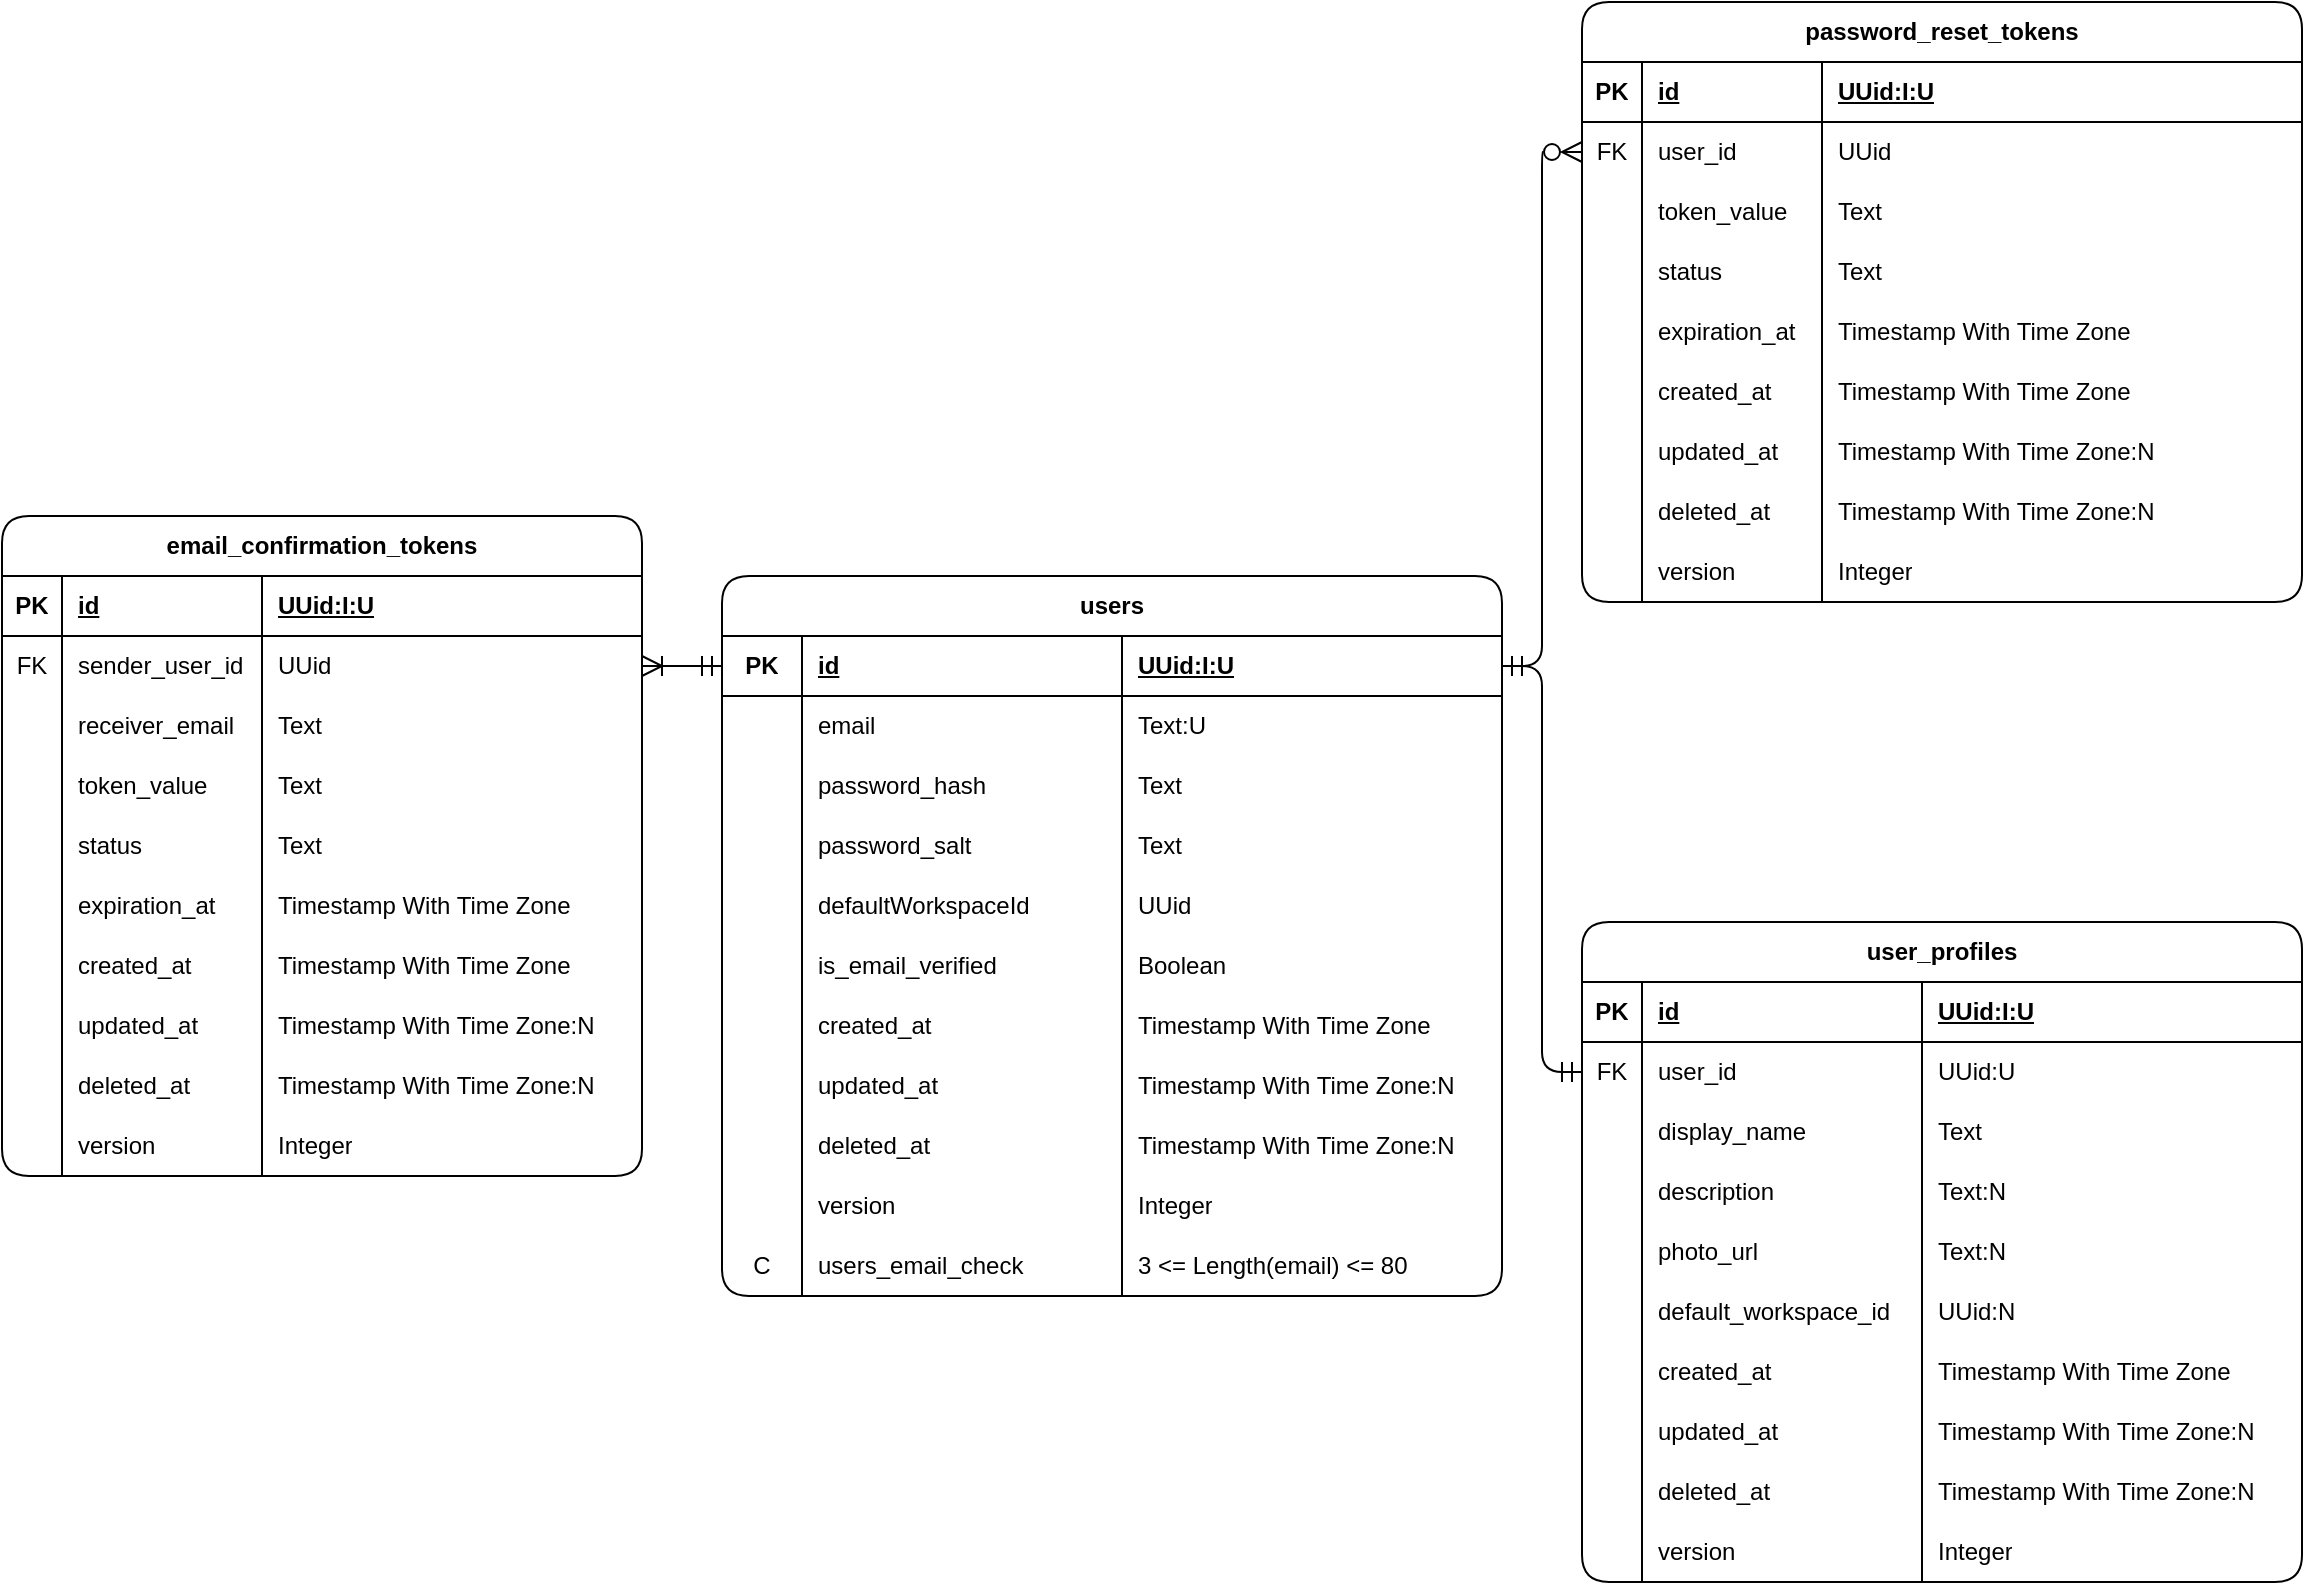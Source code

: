 <mxfile version="21.7.5" type="device">
  <diagram id="R2lEEEUBdFMjLlhIrx00" name="Page-1">
    <mxGraphModel dx="918" dy="602" grid="1" gridSize="10" guides="1" tooltips="1" connect="1" arrows="0" fold="1" page="1" pageScale="1" pageWidth="1169" pageHeight="827" background="none" math="0" shadow="0" extFonts="Permanent Marker^https://fonts.googleapis.com/css?family=Permanent+Marker">
      <root>
        <object label="" id="0">
          <mxCell />
        </object>
        <mxCell id="1" parent="0" />
        <mxCell id="-N6aTKsf7TU79jUoc55K-59" value="&lt;b&gt;users&lt;/b&gt;" style="shape=table;startSize=30;container=1;collapsible=1;childLayout=tableLayout;fixedRows=1;rowLines=0;fontStyle=0;align=center;resizeLast=1;fontSize=12;fontFamily=Helvetica;html=1;whiteSpace=wrap;labelBorderColor=none;labelBackgroundColor=none;shadow=0;spacing=2;swimlaneFillColor=none;rounded=1;swimlaneLine=1;fillColor=none;strokeColor=default;" parent="1" vertex="1">
          <mxGeometry x="370" y="307" width="390" height="360" as="geometry" />
        </mxCell>
        <mxCell id="-N6aTKsf7TU79jUoc55K-60" value="" style="shape=tableRow;horizontal=0;startSize=0;swimlaneHead=0;swimlaneBody=0;fillColor=none;collapsible=0;dropTarget=0;points=[[0,0.5],[1,0.5]];portConstraint=eastwest;top=0;left=0;right=0;bottom=1;fontSize=12;fontFamily=Helvetica;html=1;whiteSpace=wrap;labelBorderColor=none;labelBackgroundColor=none;swimlaneFillColor=default;shadow=0;swimlaneLine=1;rounded=1;strokeColor=default;" parent="-N6aTKsf7TU79jUoc55K-59" vertex="1">
          <mxGeometry y="30" width="390" height="30" as="geometry" />
        </mxCell>
        <mxCell id="-N6aTKsf7TU79jUoc55K-61" value="PK" style="shape=partialRectangle;connectable=0;fillColor=none;top=0;left=0;bottom=0;right=0;fontStyle=1;overflow=hidden;fontSize=12;fontFamily=Helvetica;html=1;whiteSpace=wrap;labelBorderColor=none;labelBackgroundColor=none;swimlaneFillColor=default;shadow=0;swimlaneLine=1;rounded=1;strokeColor=default;" parent="-N6aTKsf7TU79jUoc55K-60" vertex="1">
          <mxGeometry width="40.0" height="30" as="geometry">
            <mxRectangle width="40.0" height="30" as="alternateBounds" />
          </mxGeometry>
        </mxCell>
        <mxCell id="-N6aTKsf7TU79jUoc55K-62" value="id" style="shape=partialRectangle;connectable=0;fillColor=none;top=0;left=0;bottom=0;right=0;align=left;spacingLeft=6;fontStyle=5;overflow=hidden;fontSize=12;fontFamily=Helvetica;html=1;whiteSpace=wrap;labelBorderColor=none;labelBackgroundColor=none;swimlaneFillColor=default;shadow=0;swimlaneLine=1;rounded=1;strokeColor=default;" parent="-N6aTKsf7TU79jUoc55K-60" vertex="1">
          <mxGeometry x="40.0" width="160.0" height="30" as="geometry">
            <mxRectangle width="160.0" height="30" as="alternateBounds" />
          </mxGeometry>
        </mxCell>
        <mxCell id="-N6aTKsf7TU79jUoc55K-72" value="UUid:I:U" style="shape=partialRectangle;connectable=0;fillColor=none;top=0;left=0;bottom=0;right=0;align=left;spacingLeft=6;fontStyle=5;overflow=hidden;fontSize=12;fontFamily=Helvetica;html=1;whiteSpace=wrap;labelBorderColor=none;labelBackgroundColor=none;swimlaneFillColor=default;shadow=0;swimlaneLine=1;rounded=1;strokeColor=default;" parent="-N6aTKsf7TU79jUoc55K-60" vertex="1">
          <mxGeometry x="200" width="190" height="30" as="geometry">
            <mxRectangle width="190" height="30" as="alternateBounds" />
          </mxGeometry>
        </mxCell>
        <mxCell id="-N6aTKsf7TU79jUoc55K-63" value="" style="shape=tableRow;horizontal=0;startSize=0;swimlaneHead=0;swimlaneBody=0;fillColor=none;collapsible=0;dropTarget=0;points=[[0,0.5],[1,0.5]];portConstraint=eastwest;top=0;left=0;right=0;bottom=0;fontSize=12;fontFamily=Helvetica;html=1;whiteSpace=wrap;labelBorderColor=none;labelBackgroundColor=none;swimlaneFillColor=default;shadow=0;swimlaneLine=1;rounded=1;strokeColor=default;" parent="-N6aTKsf7TU79jUoc55K-59" vertex="1">
          <mxGeometry y="60" width="390" height="30" as="geometry" />
        </mxCell>
        <mxCell id="-N6aTKsf7TU79jUoc55K-64" value="" style="shape=partialRectangle;connectable=0;fillColor=none;top=0;left=0;bottom=0;right=0;editable=1;overflow=hidden;fontSize=12;fontFamily=Helvetica;html=1;whiteSpace=wrap;labelBorderColor=none;labelBackgroundColor=none;swimlaneFillColor=default;shadow=0;swimlaneLine=1;rounded=1;strokeColor=default;" parent="-N6aTKsf7TU79jUoc55K-63" vertex="1">
          <mxGeometry width="40.0" height="30" as="geometry">
            <mxRectangle width="40.0" height="30" as="alternateBounds" />
          </mxGeometry>
        </mxCell>
        <mxCell id="-N6aTKsf7TU79jUoc55K-65" value="email" style="shape=partialRectangle;connectable=0;fillColor=none;top=0;left=0;bottom=0;right=0;align=left;spacingLeft=6;overflow=hidden;fontSize=12;fontFamily=Helvetica;html=1;whiteSpace=wrap;labelBorderColor=none;labelBackgroundColor=none;swimlaneFillColor=default;shadow=0;swimlaneLine=1;rounded=1;strokeColor=default;" parent="-N6aTKsf7TU79jUoc55K-63" vertex="1">
          <mxGeometry x="40.0" width="160.0" height="30" as="geometry">
            <mxRectangle width="160.0" height="30" as="alternateBounds" />
          </mxGeometry>
        </mxCell>
        <mxCell id="-N6aTKsf7TU79jUoc55K-73" value="Text:U" style="shape=partialRectangle;connectable=0;fillColor=none;top=0;left=0;bottom=0;right=0;align=left;spacingLeft=6;overflow=hidden;fontSize=12;fontFamily=Helvetica;html=1;whiteSpace=wrap;labelBorderColor=none;labelBackgroundColor=none;swimlaneFillColor=default;shadow=0;swimlaneLine=1;rounded=1;strokeColor=default;" parent="-N6aTKsf7TU79jUoc55K-63" vertex="1">
          <mxGeometry x="200" width="190" height="30" as="geometry">
            <mxRectangle width="190" height="30" as="alternateBounds" />
          </mxGeometry>
        </mxCell>
        <mxCell id="Ojf86DlffNjO57nRf6cp-57" style="shape=tableRow;horizontal=0;startSize=0;swimlaneHead=0;swimlaneBody=0;fillColor=none;collapsible=0;dropTarget=0;points=[[0,0.5],[1,0.5]];portConstraint=eastwest;top=0;left=0;right=0;bottom=0;fontSize=12;fontFamily=Helvetica;html=1;whiteSpace=wrap;labelBorderColor=none;labelBackgroundColor=none;swimlaneFillColor=default;shadow=0;swimlaneLine=1;rounded=1;strokeColor=default;" parent="-N6aTKsf7TU79jUoc55K-59" vertex="1">
          <mxGeometry y="90" width="390" height="30" as="geometry" />
        </mxCell>
        <mxCell id="Ojf86DlffNjO57nRf6cp-58" style="shape=partialRectangle;connectable=0;fillColor=none;top=0;left=0;bottom=0;right=0;editable=1;overflow=hidden;fontSize=12;fontFamily=Helvetica;html=1;whiteSpace=wrap;labelBorderColor=none;labelBackgroundColor=none;swimlaneFillColor=default;shadow=0;swimlaneLine=1;rounded=1;strokeColor=default;" parent="Ojf86DlffNjO57nRf6cp-57" vertex="1">
          <mxGeometry width="40.0" height="30" as="geometry">
            <mxRectangle width="40.0" height="30" as="alternateBounds" />
          </mxGeometry>
        </mxCell>
        <mxCell id="Ojf86DlffNjO57nRf6cp-59" value="password_hash" style="shape=partialRectangle;connectable=0;fillColor=none;top=0;left=0;bottom=0;right=0;align=left;spacingLeft=6;overflow=hidden;fontSize=12;fontFamily=Helvetica;html=1;whiteSpace=wrap;labelBorderColor=none;labelBackgroundColor=none;swimlaneFillColor=default;shadow=0;swimlaneLine=1;rounded=1;strokeColor=default;" parent="Ojf86DlffNjO57nRf6cp-57" vertex="1">
          <mxGeometry x="40.0" width="160.0" height="30" as="geometry">
            <mxRectangle width="160.0" height="30" as="alternateBounds" />
          </mxGeometry>
        </mxCell>
        <mxCell id="Ojf86DlffNjO57nRf6cp-60" value="Text" style="shape=partialRectangle;connectable=0;fillColor=none;top=0;left=0;bottom=0;right=0;align=left;spacingLeft=6;overflow=hidden;fontSize=12;fontFamily=Helvetica;html=1;whiteSpace=wrap;labelBorderColor=none;labelBackgroundColor=none;swimlaneFillColor=default;shadow=0;swimlaneLine=1;rounded=1;strokeColor=default;" parent="Ojf86DlffNjO57nRf6cp-57" vertex="1">
          <mxGeometry x="200" width="190" height="30" as="geometry">
            <mxRectangle width="190" height="30" as="alternateBounds" />
          </mxGeometry>
        </mxCell>
        <mxCell id="-N6aTKsf7TU79jUoc55K-66" value="" style="shape=tableRow;horizontal=0;startSize=0;swimlaneHead=0;swimlaneBody=0;fillColor=none;collapsible=0;dropTarget=0;points=[[0,0.5],[1,0.5]];portConstraint=eastwest;top=0;left=0;right=0;bottom=0;fontSize=12;fontFamily=Helvetica;html=1;whiteSpace=wrap;labelBorderColor=none;labelBackgroundColor=none;swimlaneFillColor=default;shadow=0;swimlaneLine=1;rounded=1;strokeColor=default;" parent="-N6aTKsf7TU79jUoc55K-59" vertex="1">
          <mxGeometry y="120" width="390" height="30" as="geometry" />
        </mxCell>
        <mxCell id="-N6aTKsf7TU79jUoc55K-67" value="" style="shape=partialRectangle;connectable=0;fillColor=none;top=0;left=0;bottom=0;right=0;editable=1;overflow=hidden;fontSize=12;fontFamily=Helvetica;html=1;whiteSpace=wrap;labelBorderColor=none;labelBackgroundColor=none;swimlaneFillColor=default;shadow=0;swimlaneLine=1;rounded=1;strokeColor=default;" parent="-N6aTKsf7TU79jUoc55K-66" vertex="1">
          <mxGeometry width="40.0" height="30" as="geometry">
            <mxRectangle width="40.0" height="30" as="alternateBounds" />
          </mxGeometry>
        </mxCell>
        <mxCell id="-N6aTKsf7TU79jUoc55K-68" value="password_salt" style="shape=partialRectangle;connectable=0;fillColor=none;top=0;left=0;bottom=0;right=0;align=left;spacingLeft=6;overflow=hidden;fontSize=12;fontFamily=Helvetica;html=1;whiteSpace=wrap;labelBorderColor=none;labelBackgroundColor=none;swimlaneFillColor=default;shadow=0;swimlaneLine=1;rounded=1;strokeColor=default;" parent="-N6aTKsf7TU79jUoc55K-66" vertex="1">
          <mxGeometry x="40.0" width="160.0" height="30" as="geometry">
            <mxRectangle width="160.0" height="30" as="alternateBounds" />
          </mxGeometry>
        </mxCell>
        <mxCell id="-N6aTKsf7TU79jUoc55K-74" value="Text" style="shape=partialRectangle;connectable=0;fillColor=none;top=0;left=0;bottom=0;right=0;align=left;spacingLeft=6;overflow=hidden;fontSize=12;fontFamily=Helvetica;html=1;whiteSpace=wrap;labelBorderColor=none;labelBackgroundColor=none;swimlaneFillColor=default;shadow=0;swimlaneLine=1;rounded=1;strokeColor=default;" parent="-N6aTKsf7TU79jUoc55K-66" vertex="1">
          <mxGeometry x="200" width="190" height="30" as="geometry">
            <mxRectangle width="190" height="30" as="alternateBounds" />
          </mxGeometry>
        </mxCell>
        <mxCell id="JzsrkWfeZ8PMInFzCCbA-57" style="shape=tableRow;horizontal=0;startSize=0;swimlaneHead=0;swimlaneBody=0;fillColor=none;collapsible=0;dropTarget=0;points=[[0,0.5],[1,0.5]];portConstraint=eastwest;top=0;left=0;right=0;bottom=0;fontSize=12;fontFamily=Helvetica;html=1;whiteSpace=wrap;labelBorderColor=none;labelBackgroundColor=none;swimlaneFillColor=default;shadow=0;swimlaneLine=1;rounded=1;strokeColor=default;" vertex="1" parent="-N6aTKsf7TU79jUoc55K-59">
          <mxGeometry y="150" width="390" height="30" as="geometry" />
        </mxCell>
        <mxCell id="JzsrkWfeZ8PMInFzCCbA-58" style="shape=partialRectangle;connectable=0;fillColor=none;top=0;left=0;bottom=0;right=0;editable=1;overflow=hidden;fontSize=12;fontFamily=Helvetica;html=1;whiteSpace=wrap;labelBorderColor=none;labelBackgroundColor=none;swimlaneFillColor=default;shadow=0;swimlaneLine=1;rounded=1;strokeColor=default;" vertex="1" parent="JzsrkWfeZ8PMInFzCCbA-57">
          <mxGeometry width="40.0" height="30" as="geometry">
            <mxRectangle width="40.0" height="30" as="alternateBounds" />
          </mxGeometry>
        </mxCell>
        <mxCell id="JzsrkWfeZ8PMInFzCCbA-59" value="defaultWorkspaceId" style="shape=partialRectangle;connectable=0;fillColor=none;top=0;left=0;bottom=0;right=0;align=left;spacingLeft=6;overflow=hidden;fontSize=12;fontFamily=Helvetica;html=1;whiteSpace=wrap;labelBorderColor=none;labelBackgroundColor=none;swimlaneFillColor=default;shadow=0;swimlaneLine=1;rounded=1;strokeColor=default;" vertex="1" parent="JzsrkWfeZ8PMInFzCCbA-57">
          <mxGeometry x="40.0" width="160.0" height="30" as="geometry">
            <mxRectangle width="160.0" height="30" as="alternateBounds" />
          </mxGeometry>
        </mxCell>
        <mxCell id="JzsrkWfeZ8PMInFzCCbA-60" value="UUid" style="shape=partialRectangle;connectable=0;fillColor=none;top=0;left=0;bottom=0;right=0;align=left;spacingLeft=6;overflow=hidden;fontSize=12;fontFamily=Helvetica;html=1;whiteSpace=wrap;labelBorderColor=none;labelBackgroundColor=none;swimlaneFillColor=default;shadow=0;swimlaneLine=1;rounded=1;strokeColor=default;" vertex="1" parent="JzsrkWfeZ8PMInFzCCbA-57">
          <mxGeometry x="200" width="190" height="30" as="geometry">
            <mxRectangle width="190" height="30" as="alternateBounds" />
          </mxGeometry>
        </mxCell>
        <mxCell id="-N6aTKsf7TU79jUoc55K-69" value="" style="shape=tableRow;horizontal=0;startSize=0;swimlaneHead=0;swimlaneBody=0;fillColor=none;collapsible=0;dropTarget=0;points=[[0,0.5],[1,0.5]];portConstraint=eastwest;top=0;left=0;right=0;bottom=0;fontSize=12;fontFamily=Helvetica;html=1;whiteSpace=wrap;labelBorderColor=none;labelBackgroundColor=none;swimlaneFillColor=default;shadow=0;swimlaneLine=1;rounded=1;strokeColor=default;" parent="-N6aTKsf7TU79jUoc55K-59" vertex="1">
          <mxGeometry y="180" width="390" height="30" as="geometry" />
        </mxCell>
        <mxCell id="-N6aTKsf7TU79jUoc55K-70" value="" style="shape=partialRectangle;connectable=0;fillColor=none;top=0;left=0;bottom=0;right=0;editable=1;overflow=hidden;fontSize=12;fontFamily=Helvetica;html=1;whiteSpace=wrap;labelBorderColor=none;labelBackgroundColor=none;swimlaneFillColor=default;shadow=0;swimlaneLine=1;rounded=1;strokeColor=default;" parent="-N6aTKsf7TU79jUoc55K-69" vertex="1">
          <mxGeometry width="40.0" height="30" as="geometry">
            <mxRectangle width="40.0" height="30" as="alternateBounds" />
          </mxGeometry>
        </mxCell>
        <mxCell id="-N6aTKsf7TU79jUoc55K-71" value="is_email_verified" style="shape=partialRectangle;connectable=0;fillColor=none;top=0;left=0;bottom=0;right=0;align=left;spacingLeft=6;overflow=hidden;fontSize=12;fontFamily=Helvetica;html=1;whiteSpace=wrap;labelBorderColor=none;labelBackgroundColor=none;swimlaneFillColor=default;shadow=0;swimlaneLine=1;rounded=1;strokeColor=default;" parent="-N6aTKsf7TU79jUoc55K-69" vertex="1">
          <mxGeometry x="40.0" width="160.0" height="30" as="geometry">
            <mxRectangle width="160.0" height="30" as="alternateBounds" />
          </mxGeometry>
        </mxCell>
        <mxCell id="-N6aTKsf7TU79jUoc55K-75" value="Boolean" style="shape=partialRectangle;connectable=0;fillColor=none;top=0;left=0;bottom=0;right=0;align=left;spacingLeft=6;overflow=hidden;fontSize=12;fontFamily=Helvetica;html=1;whiteSpace=wrap;labelBorderColor=none;labelBackgroundColor=none;swimlaneFillColor=default;shadow=0;swimlaneLine=1;rounded=1;strokeColor=default;" parent="-N6aTKsf7TU79jUoc55K-69" vertex="1">
          <mxGeometry x="200" width="190" height="30" as="geometry">
            <mxRectangle width="190" height="30" as="alternateBounds" />
          </mxGeometry>
        </mxCell>
        <mxCell id="-N6aTKsf7TU79jUoc55K-84" value="" style="shape=tableRow;horizontal=0;startSize=0;swimlaneHead=0;swimlaneBody=0;fillColor=none;collapsible=0;dropTarget=0;points=[[0,0.5],[1,0.5]];portConstraint=eastwest;top=0;left=0;right=0;bottom=0;fontSize=12;fontFamily=Helvetica;html=1;whiteSpace=wrap;labelBorderColor=none;labelBackgroundColor=none;swimlaneFillColor=default;shadow=0;swimlaneLine=1;rounded=1;strokeColor=default;" parent="-N6aTKsf7TU79jUoc55K-59" vertex="1">
          <mxGeometry y="210" width="390" height="30" as="geometry" />
        </mxCell>
        <mxCell id="-N6aTKsf7TU79jUoc55K-85" value="" style="shape=partialRectangle;connectable=0;fillColor=none;top=0;left=0;bottom=0;right=0;editable=1;overflow=hidden;fontSize=12;fontFamily=Helvetica;html=1;whiteSpace=wrap;labelBorderColor=none;labelBackgroundColor=none;swimlaneFillColor=default;shadow=0;swimlaneLine=1;rounded=1;strokeColor=default;" parent="-N6aTKsf7TU79jUoc55K-84" vertex="1">
          <mxGeometry width="40.0" height="30" as="geometry">
            <mxRectangle width="40.0" height="30" as="alternateBounds" />
          </mxGeometry>
        </mxCell>
        <mxCell id="-N6aTKsf7TU79jUoc55K-86" value="created_at" style="shape=partialRectangle;connectable=0;fillColor=none;top=0;left=0;bottom=0;right=0;align=left;spacingLeft=6;overflow=hidden;fontSize=12;fontFamily=Helvetica;html=1;whiteSpace=wrap;labelBorderColor=none;labelBackgroundColor=none;swimlaneFillColor=default;shadow=0;swimlaneLine=1;rounded=1;strokeColor=default;" parent="-N6aTKsf7TU79jUoc55K-84" vertex="1">
          <mxGeometry x="40.0" width="160.0" height="30" as="geometry">
            <mxRectangle width="160.0" height="30" as="alternateBounds" />
          </mxGeometry>
        </mxCell>
        <mxCell id="-N6aTKsf7TU79jUoc55K-87" value="Timestamp With Time Zone" style="shape=partialRectangle;connectable=0;fillColor=none;top=0;left=0;bottom=0;right=0;align=left;spacingLeft=6;overflow=hidden;fontSize=12;fontFamily=Helvetica;html=1;whiteSpace=wrap;labelBorderColor=none;labelBackgroundColor=none;swimlaneFillColor=default;shadow=0;swimlaneLine=1;rounded=1;strokeColor=default;" parent="-N6aTKsf7TU79jUoc55K-84" vertex="1">
          <mxGeometry x="200" width="190" height="30" as="geometry">
            <mxRectangle width="190" height="30" as="alternateBounds" />
          </mxGeometry>
        </mxCell>
        <mxCell id="-N6aTKsf7TU79jUoc55K-88" value="" style="shape=tableRow;horizontal=0;startSize=0;swimlaneHead=0;swimlaneBody=0;fillColor=none;collapsible=0;dropTarget=0;points=[[0,0.5],[1,0.5]];portConstraint=eastwest;top=0;left=0;right=0;bottom=0;fontSize=12;fontFamily=Helvetica;html=1;whiteSpace=wrap;labelBorderColor=none;labelBackgroundColor=none;swimlaneFillColor=default;shadow=0;swimlaneLine=1;rounded=1;strokeColor=default;" parent="-N6aTKsf7TU79jUoc55K-59" vertex="1">
          <mxGeometry y="240" width="390" height="30" as="geometry" />
        </mxCell>
        <mxCell id="-N6aTKsf7TU79jUoc55K-89" value="" style="shape=partialRectangle;connectable=0;fillColor=none;top=0;left=0;bottom=0;right=0;editable=1;overflow=hidden;fontSize=12;fontFamily=Helvetica;html=1;whiteSpace=wrap;labelBorderColor=none;labelBackgroundColor=none;swimlaneFillColor=default;shadow=0;swimlaneLine=1;perimeterSpacing=0;rounded=1;strokeColor=default;" parent="-N6aTKsf7TU79jUoc55K-88" vertex="1">
          <mxGeometry width="40.0" height="30" as="geometry">
            <mxRectangle width="40.0" height="30" as="alternateBounds" />
          </mxGeometry>
        </mxCell>
        <mxCell id="-N6aTKsf7TU79jUoc55K-90" value="updated_at" style="shape=partialRectangle;connectable=0;fillColor=none;top=0;left=0;bottom=0;right=0;align=left;spacingLeft=6;overflow=hidden;fontSize=12;fontFamily=Helvetica;html=1;whiteSpace=wrap;labelBorderColor=none;labelBackgroundColor=none;swimlaneFillColor=default;shadow=0;swimlaneLine=1;perimeterSpacing=0;rounded=1;strokeColor=default;" parent="-N6aTKsf7TU79jUoc55K-88" vertex="1">
          <mxGeometry x="40.0" width="160.0" height="30" as="geometry">
            <mxRectangle width="160.0" height="30" as="alternateBounds" />
          </mxGeometry>
        </mxCell>
        <mxCell id="-N6aTKsf7TU79jUoc55K-91" value="Timestamp With Time Zone:N" style="shape=partialRectangle;connectable=0;fillColor=none;top=0;left=0;bottom=0;right=0;align=left;spacingLeft=6;overflow=hidden;fontSize=12;fontFamily=Helvetica;html=1;whiteSpace=wrap;labelBorderColor=none;labelBackgroundColor=none;swimlaneFillColor=default;shadow=0;swimlaneLine=1;perimeterSpacing=0;rounded=1;strokeColor=default;" parent="-N6aTKsf7TU79jUoc55K-88" vertex="1">
          <mxGeometry x="200" width="190" height="30" as="geometry">
            <mxRectangle width="190" height="30" as="alternateBounds" />
          </mxGeometry>
        </mxCell>
        <mxCell id="2" style="shape=tableRow;horizontal=0;startSize=0;swimlaneHead=0;swimlaneBody=0;fillColor=none;collapsible=0;dropTarget=0;points=[[0,0.5],[1,0.5]];portConstraint=eastwest;top=0;left=0;right=0;bottom=0;fontSize=12;fontFamily=Helvetica;html=1;whiteSpace=wrap;labelBorderColor=none;labelBackgroundColor=none;swimlaneFillColor=default;shadow=0;swimlaneLine=1;rounded=1;strokeColor=default;" parent="-N6aTKsf7TU79jUoc55K-59" vertex="1">
          <mxGeometry y="270" width="390" height="30" as="geometry" />
        </mxCell>
        <mxCell id="3" style="shape=partialRectangle;connectable=0;fillColor=none;top=0;left=0;bottom=0;right=0;editable=1;overflow=hidden;fontSize=12;fontFamily=Helvetica;html=1;whiteSpace=wrap;labelBorderColor=none;labelBackgroundColor=none;swimlaneFillColor=default;shadow=0;swimlaneLine=1;perimeterSpacing=0;rounded=1;strokeColor=default;" parent="2" vertex="1">
          <mxGeometry width="40.0" height="30" as="geometry">
            <mxRectangle width="40.0" height="30" as="alternateBounds" />
          </mxGeometry>
        </mxCell>
        <mxCell id="4" value="deleted_at" style="shape=partialRectangle;connectable=0;fillColor=none;top=0;left=0;bottom=0;right=0;align=left;spacingLeft=6;overflow=hidden;fontSize=12;fontFamily=Helvetica;html=1;whiteSpace=wrap;labelBorderColor=none;labelBackgroundColor=none;swimlaneFillColor=default;shadow=0;swimlaneLine=1;perimeterSpacing=0;rounded=1;strokeColor=default;" parent="2" vertex="1">
          <mxGeometry x="40.0" width="160.0" height="30" as="geometry">
            <mxRectangle width="160.0" height="30" as="alternateBounds" />
          </mxGeometry>
        </mxCell>
        <mxCell id="5" value="Timestamp With Time Zone:N" style="shape=partialRectangle;connectable=0;fillColor=none;top=0;left=0;bottom=0;right=0;align=left;spacingLeft=6;overflow=hidden;fontSize=12;fontFamily=Helvetica;html=1;whiteSpace=wrap;labelBorderColor=none;labelBackgroundColor=none;swimlaneFillColor=default;shadow=0;swimlaneLine=1;perimeterSpacing=0;rounded=1;strokeColor=default;" parent="2" vertex="1">
          <mxGeometry x="200" width="190" height="30" as="geometry">
            <mxRectangle width="190" height="30" as="alternateBounds" />
          </mxGeometry>
        </mxCell>
        <mxCell id="6" style="shape=tableRow;horizontal=0;startSize=0;swimlaneHead=0;swimlaneBody=0;fillColor=none;collapsible=0;dropTarget=0;points=[[0,0.5],[1,0.5]];portConstraint=eastwest;top=0;left=0;right=0;bottom=0;fontSize=12;fontFamily=Helvetica;html=1;whiteSpace=wrap;labelBorderColor=none;labelBackgroundColor=none;swimlaneFillColor=default;shadow=0;swimlaneLine=1;rounded=1;strokeColor=default;" parent="-N6aTKsf7TU79jUoc55K-59" vertex="1">
          <mxGeometry y="300" width="390" height="30" as="geometry" />
        </mxCell>
        <mxCell id="7" style="shape=partialRectangle;connectable=0;fillColor=none;top=0;left=0;bottom=0;right=0;editable=1;overflow=hidden;fontSize=12;fontFamily=Helvetica;html=1;whiteSpace=wrap;labelBorderColor=none;labelBackgroundColor=none;swimlaneFillColor=default;shadow=0;swimlaneLine=1;perimeterSpacing=0;rounded=1;strokeColor=default;" parent="6" vertex="1">
          <mxGeometry width="40.0" height="30" as="geometry">
            <mxRectangle width="40.0" height="30" as="alternateBounds" />
          </mxGeometry>
        </mxCell>
        <mxCell id="8" value="version" style="shape=partialRectangle;connectable=0;fillColor=none;top=0;left=0;bottom=0;right=0;align=left;spacingLeft=6;overflow=hidden;fontSize=12;fontFamily=Helvetica;html=1;whiteSpace=wrap;labelBorderColor=none;labelBackgroundColor=none;swimlaneFillColor=default;shadow=0;swimlaneLine=1;perimeterSpacing=0;rounded=1;strokeColor=default;" parent="6" vertex="1">
          <mxGeometry x="40.0" width="160.0" height="30" as="geometry">
            <mxRectangle width="160.0" height="30" as="alternateBounds" />
          </mxGeometry>
        </mxCell>
        <mxCell id="9" value="Integer" style="shape=partialRectangle;connectable=0;fillColor=none;top=0;left=0;bottom=0;right=0;align=left;spacingLeft=6;overflow=hidden;fontSize=12;fontFamily=Helvetica;html=1;whiteSpace=wrap;labelBorderColor=none;labelBackgroundColor=none;swimlaneFillColor=default;shadow=0;swimlaneLine=1;perimeterSpacing=0;rounded=1;strokeColor=default;" parent="6" vertex="1">
          <mxGeometry x="200" width="190" height="30" as="geometry">
            <mxRectangle width="190" height="30" as="alternateBounds" />
          </mxGeometry>
        </mxCell>
        <mxCell id="54" style="shape=tableRow;horizontal=0;startSize=0;swimlaneHead=0;swimlaneBody=0;fillColor=none;collapsible=0;dropTarget=0;points=[[0,0.5],[1,0.5]];portConstraint=eastwest;top=0;left=0;right=0;bottom=0;fontSize=12;fontFamily=Helvetica;html=1;whiteSpace=wrap;labelBorderColor=none;labelBackgroundColor=none;swimlaneFillColor=default;shadow=0;swimlaneLine=1;rounded=1;strokeColor=default;" parent="-N6aTKsf7TU79jUoc55K-59" vertex="1">
          <mxGeometry y="330" width="390" height="30" as="geometry" />
        </mxCell>
        <mxCell id="55" value="C" style="shape=partialRectangle;connectable=0;fillColor=none;top=0;left=0;bottom=0;right=0;editable=1;overflow=hidden;fontSize=12;fontFamily=Helvetica;html=1;whiteSpace=wrap;labelBorderColor=none;labelBackgroundColor=none;swimlaneFillColor=default;shadow=0;swimlaneLine=1;perimeterSpacing=0;rounded=1;strokeColor=default;" parent="54" vertex="1">
          <mxGeometry width="40.0" height="30" as="geometry">
            <mxRectangle width="40.0" height="30" as="alternateBounds" />
          </mxGeometry>
        </mxCell>
        <mxCell id="56" value="users_email_check" style="shape=partialRectangle;connectable=0;fillColor=none;top=0;left=0;bottom=0;right=0;align=left;spacingLeft=6;overflow=hidden;fontSize=12;fontFamily=Helvetica;html=1;whiteSpace=wrap;labelBorderColor=none;labelBackgroundColor=none;swimlaneFillColor=default;shadow=0;swimlaneLine=1;perimeterSpacing=0;rounded=1;strokeColor=default;" parent="54" vertex="1">
          <mxGeometry x="40.0" width="160.0" height="30" as="geometry">
            <mxRectangle width="160.0" height="30" as="alternateBounds" />
          </mxGeometry>
        </mxCell>
        <mxCell id="57" value="3 &amp;lt;= Length(email) &amp;lt;= 80" style="shape=partialRectangle;connectable=0;fillColor=none;top=0;left=0;bottom=0;right=0;align=left;spacingLeft=6;overflow=hidden;fontSize=12;fontFamily=Helvetica;html=1;whiteSpace=wrap;labelBorderColor=none;labelBackgroundColor=none;swimlaneFillColor=default;shadow=0;swimlaneLine=1;perimeterSpacing=0;rounded=1;strokeColor=default;" parent="54" vertex="1">
          <mxGeometry x="200" width="190" height="30" as="geometry">
            <mxRectangle width="190" height="30" as="alternateBounds" />
          </mxGeometry>
        </mxCell>
        <mxCell id="-N6aTKsf7TU79jUoc55K-195" value="&lt;b&gt;user_profiles&lt;/b&gt;" style="shape=table;startSize=30;container=1;collapsible=1;childLayout=tableLayout;fixedRows=1;rowLines=0;fontStyle=0;align=center;resizeLast=1;fontSize=12;fontFamily=Helvetica;html=1;whiteSpace=wrap;labelBorderColor=none;labelBackgroundColor=none;shadow=0;spacing=2;swimlaneFillColor=none;rounded=1;swimlaneLine=1;fillColor=none;strokeColor=default;" parent="1" vertex="1">
          <mxGeometry x="800" y="480" width="360" height="330" as="geometry" />
        </mxCell>
        <mxCell id="-N6aTKsf7TU79jUoc55K-196" value="" style="shape=tableRow;horizontal=0;startSize=0;swimlaneHead=0;swimlaneBody=0;fillColor=none;collapsible=0;dropTarget=0;points=[[0,0.5],[1,0.5]];portConstraint=eastwest;top=0;left=0;right=0;bottom=1;fontSize=12;fontFamily=Helvetica;html=1;whiteSpace=wrap;labelBorderColor=none;labelBackgroundColor=none;swimlaneFillColor=default;shadow=0;swimlaneLine=1;rounded=1;strokeColor=default;" parent="-N6aTKsf7TU79jUoc55K-195" vertex="1">
          <mxGeometry y="30" width="360" height="30" as="geometry" />
        </mxCell>
        <mxCell id="-N6aTKsf7TU79jUoc55K-197" value="PK" style="shape=partialRectangle;connectable=0;fillColor=none;top=0;left=0;bottom=0;right=0;fontStyle=1;overflow=hidden;fontSize=12;fontFamily=Helvetica;html=1;whiteSpace=wrap;labelBorderColor=none;labelBackgroundColor=none;swimlaneFillColor=default;shadow=0;swimlaneLine=1;rounded=1;strokeColor=default;" parent="-N6aTKsf7TU79jUoc55K-196" vertex="1">
          <mxGeometry width="30" height="30" as="geometry">
            <mxRectangle width="30" height="30" as="alternateBounds" />
          </mxGeometry>
        </mxCell>
        <mxCell id="-N6aTKsf7TU79jUoc55K-198" value="id" style="shape=partialRectangle;connectable=0;fillColor=none;top=0;left=0;bottom=0;right=0;align=left;spacingLeft=6;fontStyle=5;overflow=hidden;fontSize=12;fontFamily=Helvetica;html=1;whiteSpace=wrap;labelBorderColor=none;labelBackgroundColor=none;swimlaneFillColor=default;shadow=0;swimlaneLine=1;rounded=1;strokeColor=default;" parent="-N6aTKsf7TU79jUoc55K-196" vertex="1">
          <mxGeometry x="30" width="140" height="30" as="geometry">
            <mxRectangle width="140" height="30" as="alternateBounds" />
          </mxGeometry>
        </mxCell>
        <mxCell id="-N6aTKsf7TU79jUoc55K-199" value="UUid:I:U" style="shape=partialRectangle;connectable=0;fillColor=none;top=0;left=0;bottom=0;right=0;align=left;spacingLeft=6;fontStyle=5;overflow=hidden;fontSize=12;fontFamily=Helvetica;html=1;whiteSpace=wrap;labelBorderColor=none;labelBackgroundColor=none;swimlaneFillColor=default;shadow=0;swimlaneLine=1;rounded=1;strokeColor=default;" parent="-N6aTKsf7TU79jUoc55K-196" vertex="1">
          <mxGeometry x="170" width="190" height="30" as="geometry">
            <mxRectangle width="190" height="30" as="alternateBounds" />
          </mxGeometry>
        </mxCell>
        <mxCell id="-N6aTKsf7TU79jUoc55K-200" value="" style="shape=tableRow;horizontal=0;startSize=0;swimlaneHead=0;swimlaneBody=0;fillColor=none;collapsible=0;dropTarget=0;points=[[0,0.5],[1,0.5]];portConstraint=eastwest;top=0;left=0;right=0;bottom=0;fontSize=12;fontFamily=Helvetica;html=1;whiteSpace=wrap;labelBorderColor=none;labelBackgroundColor=none;swimlaneFillColor=default;shadow=0;swimlaneLine=1;rounded=1;strokeColor=default;" parent="-N6aTKsf7TU79jUoc55K-195" vertex="1">
          <mxGeometry y="60" width="360" height="30" as="geometry" />
        </mxCell>
        <mxCell id="-N6aTKsf7TU79jUoc55K-201" value="FK" style="shape=partialRectangle;connectable=0;fillColor=none;top=0;left=0;bottom=0;right=0;editable=1;overflow=hidden;fontSize=12;fontFamily=Helvetica;html=1;whiteSpace=wrap;labelBorderColor=none;labelBackgroundColor=none;swimlaneFillColor=default;shadow=0;swimlaneLine=1;rounded=1;strokeColor=default;" parent="-N6aTKsf7TU79jUoc55K-200" vertex="1">
          <mxGeometry width="30" height="30" as="geometry">
            <mxRectangle width="30" height="30" as="alternateBounds" />
          </mxGeometry>
        </mxCell>
        <mxCell id="-N6aTKsf7TU79jUoc55K-202" value="user_id" style="shape=partialRectangle;connectable=0;fillColor=none;top=0;left=0;bottom=0;right=0;align=left;spacingLeft=6;overflow=hidden;fontSize=12;fontFamily=Helvetica;html=1;whiteSpace=wrap;labelBorderColor=none;labelBackgroundColor=none;swimlaneFillColor=default;shadow=0;swimlaneLine=1;rounded=1;strokeColor=default;" parent="-N6aTKsf7TU79jUoc55K-200" vertex="1">
          <mxGeometry x="30" width="140" height="30" as="geometry">
            <mxRectangle width="140" height="30" as="alternateBounds" />
          </mxGeometry>
        </mxCell>
        <mxCell id="-N6aTKsf7TU79jUoc55K-203" value="UUid:U" style="shape=partialRectangle;connectable=0;fillColor=none;top=0;left=0;bottom=0;right=0;align=left;spacingLeft=6;overflow=hidden;fontSize=12;fontFamily=Helvetica;html=1;whiteSpace=wrap;labelBorderColor=none;labelBackgroundColor=none;swimlaneFillColor=default;shadow=0;swimlaneLine=1;rounded=1;strokeColor=default;" parent="-N6aTKsf7TU79jUoc55K-200" vertex="1">
          <mxGeometry x="170" width="190" height="30" as="geometry">
            <mxRectangle width="190" height="30" as="alternateBounds" />
          </mxGeometry>
        </mxCell>
        <mxCell id="-N6aTKsf7TU79jUoc55K-204" value="" style="shape=tableRow;horizontal=0;startSize=0;swimlaneHead=0;swimlaneBody=0;fillColor=none;collapsible=0;dropTarget=0;points=[[0,0.5],[1,0.5]];portConstraint=eastwest;top=0;left=0;right=0;bottom=0;fontSize=12;fontFamily=Helvetica;html=1;whiteSpace=wrap;labelBorderColor=none;labelBackgroundColor=none;swimlaneFillColor=default;shadow=0;swimlaneLine=1;rounded=1;strokeColor=default;" parent="-N6aTKsf7TU79jUoc55K-195" vertex="1">
          <mxGeometry y="90" width="360" height="30" as="geometry" />
        </mxCell>
        <mxCell id="-N6aTKsf7TU79jUoc55K-205" value="" style="shape=partialRectangle;connectable=0;fillColor=none;top=0;left=0;bottom=0;right=0;editable=1;overflow=hidden;fontSize=12;fontFamily=Helvetica;html=1;whiteSpace=wrap;labelBorderColor=none;labelBackgroundColor=none;swimlaneFillColor=default;shadow=0;swimlaneLine=1;rounded=1;strokeColor=default;" parent="-N6aTKsf7TU79jUoc55K-204" vertex="1">
          <mxGeometry width="30" height="30" as="geometry">
            <mxRectangle width="30" height="30" as="alternateBounds" />
          </mxGeometry>
        </mxCell>
        <mxCell id="-N6aTKsf7TU79jUoc55K-206" value="display_name" style="shape=partialRectangle;connectable=0;fillColor=none;top=0;left=0;bottom=0;right=0;align=left;spacingLeft=6;overflow=hidden;fontSize=12;fontFamily=Helvetica;html=1;whiteSpace=wrap;labelBorderColor=none;labelBackgroundColor=none;swimlaneFillColor=default;shadow=0;swimlaneLine=1;rounded=1;strokeColor=default;" parent="-N6aTKsf7TU79jUoc55K-204" vertex="1">
          <mxGeometry x="30" width="140" height="30" as="geometry">
            <mxRectangle width="140" height="30" as="alternateBounds" />
          </mxGeometry>
        </mxCell>
        <mxCell id="-N6aTKsf7TU79jUoc55K-207" value="Text" style="shape=partialRectangle;connectable=0;fillColor=none;top=0;left=0;bottom=0;right=0;align=left;spacingLeft=6;overflow=hidden;fontSize=12;fontFamily=Helvetica;html=1;whiteSpace=wrap;labelBorderColor=none;labelBackgroundColor=none;swimlaneFillColor=default;shadow=0;swimlaneLine=1;rounded=1;strokeColor=default;" parent="-N6aTKsf7TU79jUoc55K-204" vertex="1">
          <mxGeometry x="170" width="190" height="30" as="geometry">
            <mxRectangle width="190" height="30" as="alternateBounds" />
          </mxGeometry>
        </mxCell>
        <mxCell id="-N6aTKsf7TU79jUoc55K-208" value="" style="shape=tableRow;horizontal=0;startSize=0;swimlaneHead=0;swimlaneBody=0;fillColor=none;collapsible=0;dropTarget=0;points=[[0,0.5],[1,0.5]];portConstraint=eastwest;top=0;left=0;right=0;bottom=0;fontSize=12;fontFamily=Helvetica;html=1;whiteSpace=wrap;labelBorderColor=none;labelBackgroundColor=none;swimlaneFillColor=default;shadow=0;swimlaneLine=1;rounded=1;strokeColor=default;" parent="-N6aTKsf7TU79jUoc55K-195" vertex="1">
          <mxGeometry y="120" width="360" height="30" as="geometry" />
        </mxCell>
        <mxCell id="-N6aTKsf7TU79jUoc55K-209" value="" style="shape=partialRectangle;connectable=0;fillColor=none;top=0;left=0;bottom=0;right=0;editable=1;overflow=hidden;fontSize=12;fontFamily=Helvetica;html=1;whiteSpace=wrap;labelBorderColor=none;labelBackgroundColor=none;swimlaneFillColor=default;shadow=0;swimlaneLine=1;rounded=1;strokeColor=default;" parent="-N6aTKsf7TU79jUoc55K-208" vertex="1">
          <mxGeometry width="30" height="30" as="geometry">
            <mxRectangle width="30" height="30" as="alternateBounds" />
          </mxGeometry>
        </mxCell>
        <mxCell id="-N6aTKsf7TU79jUoc55K-210" value="description" style="shape=partialRectangle;connectable=0;fillColor=none;top=0;left=0;bottom=0;right=0;align=left;spacingLeft=6;overflow=hidden;fontSize=12;fontFamily=Helvetica;html=1;whiteSpace=wrap;labelBorderColor=none;labelBackgroundColor=none;swimlaneFillColor=default;shadow=0;swimlaneLine=1;rounded=1;strokeColor=default;" parent="-N6aTKsf7TU79jUoc55K-208" vertex="1">
          <mxGeometry x="30" width="140" height="30" as="geometry">
            <mxRectangle width="140" height="30" as="alternateBounds" />
          </mxGeometry>
        </mxCell>
        <mxCell id="-N6aTKsf7TU79jUoc55K-211" value="Text:N" style="shape=partialRectangle;connectable=0;fillColor=none;top=0;left=0;bottom=0;right=0;align=left;spacingLeft=6;overflow=hidden;fontSize=12;fontFamily=Helvetica;html=1;whiteSpace=wrap;labelBorderColor=none;labelBackgroundColor=none;swimlaneFillColor=default;shadow=0;swimlaneLine=1;rounded=1;strokeColor=default;" parent="-N6aTKsf7TU79jUoc55K-208" vertex="1">
          <mxGeometry x="170" width="190" height="30" as="geometry">
            <mxRectangle width="190" height="30" as="alternateBounds" />
          </mxGeometry>
        </mxCell>
        <mxCell id="-N6aTKsf7TU79jUoc55K-212" value="" style="shape=tableRow;horizontal=0;startSize=0;swimlaneHead=0;swimlaneBody=0;fillColor=none;collapsible=0;dropTarget=0;points=[[0,0.5],[1,0.5]];portConstraint=eastwest;top=0;left=0;right=0;bottom=0;fontSize=12;fontFamily=Helvetica;html=1;whiteSpace=wrap;labelBorderColor=none;labelBackgroundColor=none;swimlaneFillColor=default;shadow=0;swimlaneLine=1;rounded=1;strokeColor=default;" parent="-N6aTKsf7TU79jUoc55K-195" vertex="1">
          <mxGeometry y="150" width="360" height="30" as="geometry" />
        </mxCell>
        <mxCell id="-N6aTKsf7TU79jUoc55K-213" value="" style="shape=partialRectangle;connectable=0;fillColor=none;top=0;left=0;bottom=0;right=0;editable=1;overflow=hidden;fontSize=12;fontFamily=Helvetica;html=1;whiteSpace=wrap;labelBorderColor=none;labelBackgroundColor=none;swimlaneFillColor=default;shadow=0;swimlaneLine=1;rounded=1;strokeColor=default;" parent="-N6aTKsf7TU79jUoc55K-212" vertex="1">
          <mxGeometry width="30" height="30" as="geometry">
            <mxRectangle width="30" height="30" as="alternateBounds" />
          </mxGeometry>
        </mxCell>
        <mxCell id="-N6aTKsf7TU79jUoc55K-214" value="photo_url" style="shape=partialRectangle;connectable=0;fillColor=none;top=0;left=0;bottom=0;right=0;align=left;spacingLeft=6;overflow=hidden;fontSize=12;fontFamily=Helvetica;html=1;whiteSpace=wrap;labelBorderColor=none;labelBackgroundColor=none;swimlaneFillColor=default;shadow=0;swimlaneLine=1;rounded=1;strokeColor=default;" parent="-N6aTKsf7TU79jUoc55K-212" vertex="1">
          <mxGeometry x="30" width="140" height="30" as="geometry">
            <mxRectangle width="140" height="30" as="alternateBounds" />
          </mxGeometry>
        </mxCell>
        <mxCell id="-N6aTKsf7TU79jUoc55K-215" value="Text:N" style="shape=partialRectangle;connectable=0;fillColor=none;top=0;left=0;bottom=0;right=0;align=left;spacingLeft=6;overflow=hidden;fontSize=12;fontFamily=Helvetica;html=1;whiteSpace=wrap;labelBorderColor=none;labelBackgroundColor=none;swimlaneFillColor=default;shadow=0;swimlaneLine=1;rounded=1;strokeColor=default;" parent="-N6aTKsf7TU79jUoc55K-212" vertex="1">
          <mxGeometry x="170" width="190" height="30" as="geometry">
            <mxRectangle width="190" height="30" as="alternateBounds" />
          </mxGeometry>
        </mxCell>
        <mxCell id="-N6aTKsf7TU79jUoc55K-216" value="" style="shape=tableRow;horizontal=0;startSize=0;swimlaneHead=0;swimlaneBody=0;fillColor=none;collapsible=0;dropTarget=0;points=[[0,0.5],[1,0.5]];portConstraint=eastwest;top=0;left=0;right=0;bottom=0;fontSize=12;fontFamily=Helvetica;html=1;whiteSpace=wrap;labelBorderColor=none;labelBackgroundColor=none;swimlaneFillColor=default;shadow=0;swimlaneLine=1;rounded=1;strokeColor=default;" parent="-N6aTKsf7TU79jUoc55K-195" vertex="1">
          <mxGeometry y="180" width="360" height="30" as="geometry" />
        </mxCell>
        <mxCell id="-N6aTKsf7TU79jUoc55K-217" value="" style="shape=partialRectangle;connectable=0;fillColor=none;top=0;left=0;bottom=0;right=0;editable=1;overflow=hidden;fontSize=12;fontFamily=Helvetica;html=1;whiteSpace=wrap;labelBorderColor=none;labelBackgroundColor=none;swimlaneFillColor=default;shadow=0;swimlaneLine=1;perimeterSpacing=0;rounded=1;strokeColor=default;" parent="-N6aTKsf7TU79jUoc55K-216" vertex="1">
          <mxGeometry width="30" height="30" as="geometry">
            <mxRectangle width="30" height="30" as="alternateBounds" />
          </mxGeometry>
        </mxCell>
        <mxCell id="-N6aTKsf7TU79jUoc55K-218" value="default_workspace_id" style="shape=partialRectangle;connectable=0;fillColor=none;top=0;left=0;bottom=0;right=0;align=left;spacingLeft=6;overflow=hidden;fontSize=12;fontFamily=Helvetica;html=1;whiteSpace=wrap;labelBorderColor=none;labelBackgroundColor=none;swimlaneFillColor=default;shadow=0;swimlaneLine=1;perimeterSpacing=0;rounded=1;strokeColor=default;" parent="-N6aTKsf7TU79jUoc55K-216" vertex="1">
          <mxGeometry x="30" width="140" height="30" as="geometry">
            <mxRectangle width="140" height="30" as="alternateBounds" />
          </mxGeometry>
        </mxCell>
        <mxCell id="-N6aTKsf7TU79jUoc55K-219" value="UUid:N" style="shape=partialRectangle;connectable=0;fillColor=none;top=0;left=0;bottom=0;right=0;align=left;spacingLeft=6;overflow=hidden;fontSize=12;fontFamily=Helvetica;html=1;whiteSpace=wrap;labelBorderColor=none;labelBackgroundColor=none;swimlaneFillColor=default;shadow=0;swimlaneLine=1;perimeterSpacing=0;rounded=1;strokeColor=default;" parent="-N6aTKsf7TU79jUoc55K-216" vertex="1">
          <mxGeometry x="170" width="190" height="30" as="geometry">
            <mxRectangle width="190" height="30" as="alternateBounds" />
          </mxGeometry>
        </mxCell>
        <mxCell id="-N6aTKsf7TU79jUoc55K-228" style="shape=tableRow;horizontal=0;startSize=0;swimlaneHead=0;swimlaneBody=0;fillColor=none;collapsible=0;dropTarget=0;points=[[0,0.5],[1,0.5]];portConstraint=eastwest;top=0;left=0;right=0;bottom=0;fontSize=12;fontFamily=Helvetica;html=1;whiteSpace=wrap;labelBorderColor=none;labelBackgroundColor=none;swimlaneFillColor=default;shadow=0;swimlaneLine=1;rounded=1;strokeColor=default;" parent="-N6aTKsf7TU79jUoc55K-195" vertex="1">
          <mxGeometry y="210" width="360" height="30" as="geometry" />
        </mxCell>
        <mxCell id="-N6aTKsf7TU79jUoc55K-229" style="shape=partialRectangle;connectable=0;fillColor=none;top=0;left=0;bottom=0;right=0;editable=1;overflow=hidden;fontSize=12;fontFamily=Helvetica;html=1;whiteSpace=wrap;labelBorderColor=none;labelBackgroundColor=none;swimlaneFillColor=default;shadow=0;swimlaneLine=1;perimeterSpacing=0;rounded=1;strokeColor=default;" parent="-N6aTKsf7TU79jUoc55K-228" vertex="1">
          <mxGeometry width="30" height="30" as="geometry">
            <mxRectangle width="30" height="30" as="alternateBounds" />
          </mxGeometry>
        </mxCell>
        <mxCell id="-N6aTKsf7TU79jUoc55K-230" value="created_at" style="shape=partialRectangle;connectable=0;fillColor=none;top=0;left=0;bottom=0;right=0;align=left;spacingLeft=6;overflow=hidden;fontSize=12;fontFamily=Helvetica;html=1;whiteSpace=wrap;labelBorderColor=none;labelBackgroundColor=none;swimlaneFillColor=default;shadow=0;swimlaneLine=1;perimeterSpacing=0;rounded=1;strokeColor=default;" parent="-N6aTKsf7TU79jUoc55K-228" vertex="1">
          <mxGeometry x="30" width="140" height="30" as="geometry">
            <mxRectangle width="140" height="30" as="alternateBounds" />
          </mxGeometry>
        </mxCell>
        <mxCell id="-N6aTKsf7TU79jUoc55K-231" value="Timestamp With Time Zone" style="shape=partialRectangle;connectable=0;fillColor=none;top=0;left=0;bottom=0;right=0;align=left;spacingLeft=6;overflow=hidden;fontSize=12;fontFamily=Helvetica;html=1;whiteSpace=wrap;labelBorderColor=none;labelBackgroundColor=none;swimlaneFillColor=default;shadow=0;swimlaneLine=1;perimeterSpacing=0;rounded=1;strokeColor=default;" parent="-N6aTKsf7TU79jUoc55K-228" vertex="1">
          <mxGeometry x="170" width="190" height="30" as="geometry">
            <mxRectangle width="190" height="30" as="alternateBounds" />
          </mxGeometry>
        </mxCell>
        <mxCell id="-N6aTKsf7TU79jUoc55K-232" style="shape=tableRow;horizontal=0;startSize=0;swimlaneHead=0;swimlaneBody=0;fillColor=none;collapsible=0;dropTarget=0;points=[[0,0.5],[1,0.5]];portConstraint=eastwest;top=0;left=0;right=0;bottom=0;fontSize=12;fontFamily=Helvetica;html=1;whiteSpace=wrap;labelBorderColor=none;labelBackgroundColor=none;swimlaneFillColor=default;shadow=0;swimlaneLine=1;rounded=1;strokeColor=default;" parent="-N6aTKsf7TU79jUoc55K-195" vertex="1">
          <mxGeometry y="240" width="360" height="30" as="geometry" />
        </mxCell>
        <mxCell id="-N6aTKsf7TU79jUoc55K-233" style="shape=partialRectangle;connectable=0;fillColor=none;top=0;left=0;bottom=0;right=0;editable=1;overflow=hidden;fontSize=12;fontFamily=Helvetica;html=1;whiteSpace=wrap;labelBorderColor=none;labelBackgroundColor=none;swimlaneFillColor=default;shadow=0;swimlaneLine=1;perimeterSpacing=0;rounded=1;strokeColor=default;" parent="-N6aTKsf7TU79jUoc55K-232" vertex="1">
          <mxGeometry width="30" height="30" as="geometry">
            <mxRectangle width="30" height="30" as="alternateBounds" />
          </mxGeometry>
        </mxCell>
        <mxCell id="-N6aTKsf7TU79jUoc55K-234" value="updated_at" style="shape=partialRectangle;connectable=0;fillColor=none;top=0;left=0;bottom=0;right=0;align=left;spacingLeft=6;overflow=hidden;fontSize=12;fontFamily=Helvetica;html=1;whiteSpace=wrap;labelBorderColor=none;labelBackgroundColor=none;swimlaneFillColor=default;shadow=0;swimlaneLine=1;perimeterSpacing=0;rounded=1;strokeColor=default;" parent="-N6aTKsf7TU79jUoc55K-232" vertex="1">
          <mxGeometry x="30" width="140" height="30" as="geometry">
            <mxRectangle width="140" height="30" as="alternateBounds" />
          </mxGeometry>
        </mxCell>
        <mxCell id="-N6aTKsf7TU79jUoc55K-235" value="Timestamp With Time Zone:N" style="shape=partialRectangle;connectable=0;fillColor=none;top=0;left=0;bottom=0;right=0;align=left;spacingLeft=6;overflow=hidden;fontSize=12;fontFamily=Helvetica;html=1;whiteSpace=wrap;labelBorderColor=none;labelBackgroundColor=none;swimlaneFillColor=default;shadow=0;swimlaneLine=1;perimeterSpacing=0;rounded=1;strokeColor=default;" parent="-N6aTKsf7TU79jUoc55K-232" vertex="1">
          <mxGeometry x="170" width="190" height="30" as="geometry">
            <mxRectangle width="190" height="30" as="alternateBounds" />
          </mxGeometry>
        </mxCell>
        <mxCell id="10" style="shape=tableRow;horizontal=0;startSize=0;swimlaneHead=0;swimlaneBody=0;fillColor=none;collapsible=0;dropTarget=0;points=[[0,0.5],[1,0.5]];portConstraint=eastwest;top=0;left=0;right=0;bottom=0;fontSize=12;fontFamily=Helvetica;html=1;whiteSpace=wrap;labelBorderColor=none;labelBackgroundColor=none;swimlaneFillColor=default;shadow=0;swimlaneLine=1;rounded=1;strokeColor=default;" parent="-N6aTKsf7TU79jUoc55K-195" vertex="1">
          <mxGeometry y="270" width="360" height="30" as="geometry" />
        </mxCell>
        <mxCell id="11" style="shape=partialRectangle;connectable=0;fillColor=none;top=0;left=0;bottom=0;right=0;editable=1;overflow=hidden;fontSize=12;fontFamily=Helvetica;html=1;whiteSpace=wrap;labelBorderColor=none;labelBackgroundColor=none;swimlaneFillColor=default;shadow=0;swimlaneLine=1;perimeterSpacing=0;rounded=1;strokeColor=default;" parent="10" vertex="1">
          <mxGeometry width="30" height="30" as="geometry">
            <mxRectangle width="30" height="30" as="alternateBounds" />
          </mxGeometry>
        </mxCell>
        <mxCell id="12" value="deleted_at" style="shape=partialRectangle;connectable=0;fillColor=none;top=0;left=0;bottom=0;right=0;align=left;spacingLeft=6;overflow=hidden;fontSize=12;fontFamily=Helvetica;html=1;whiteSpace=wrap;labelBorderColor=none;labelBackgroundColor=none;swimlaneFillColor=default;shadow=0;swimlaneLine=1;perimeterSpacing=0;rounded=1;strokeColor=default;" parent="10" vertex="1">
          <mxGeometry x="30" width="140" height="30" as="geometry">
            <mxRectangle width="140" height="30" as="alternateBounds" />
          </mxGeometry>
        </mxCell>
        <mxCell id="13" value="Timestamp With Time Zone:N" style="shape=partialRectangle;connectable=0;fillColor=none;top=0;left=0;bottom=0;right=0;align=left;spacingLeft=6;overflow=hidden;fontSize=12;fontFamily=Helvetica;html=1;whiteSpace=wrap;labelBorderColor=none;labelBackgroundColor=none;swimlaneFillColor=default;shadow=0;swimlaneLine=1;perimeterSpacing=0;rounded=1;strokeColor=default;" parent="10" vertex="1">
          <mxGeometry x="170" width="190" height="30" as="geometry">
            <mxRectangle width="190" height="30" as="alternateBounds" />
          </mxGeometry>
        </mxCell>
        <mxCell id="14" style="shape=tableRow;horizontal=0;startSize=0;swimlaneHead=0;swimlaneBody=0;fillColor=none;collapsible=0;dropTarget=0;points=[[0,0.5],[1,0.5]];portConstraint=eastwest;top=0;left=0;right=0;bottom=0;fontSize=12;fontFamily=Helvetica;html=1;whiteSpace=wrap;labelBorderColor=none;labelBackgroundColor=none;swimlaneFillColor=default;shadow=0;swimlaneLine=1;rounded=1;strokeColor=default;" parent="-N6aTKsf7TU79jUoc55K-195" vertex="1">
          <mxGeometry y="300" width="360" height="30" as="geometry" />
        </mxCell>
        <mxCell id="15" style="shape=partialRectangle;connectable=0;fillColor=none;top=0;left=0;bottom=0;right=0;editable=1;overflow=hidden;fontSize=12;fontFamily=Helvetica;html=1;whiteSpace=wrap;labelBorderColor=none;labelBackgroundColor=none;swimlaneFillColor=default;shadow=0;swimlaneLine=1;perimeterSpacing=0;rounded=1;strokeColor=default;" parent="14" vertex="1">
          <mxGeometry width="30" height="30" as="geometry">
            <mxRectangle width="30" height="30" as="alternateBounds" />
          </mxGeometry>
        </mxCell>
        <mxCell id="16" value="version" style="shape=partialRectangle;connectable=0;fillColor=none;top=0;left=0;bottom=0;right=0;align=left;spacingLeft=6;overflow=hidden;fontSize=12;fontFamily=Helvetica;html=1;whiteSpace=wrap;labelBorderColor=none;labelBackgroundColor=none;swimlaneFillColor=default;shadow=0;swimlaneLine=1;perimeterSpacing=0;rounded=1;strokeColor=default;" parent="14" vertex="1">
          <mxGeometry x="30" width="140" height="30" as="geometry">
            <mxRectangle width="140" height="30" as="alternateBounds" />
          </mxGeometry>
        </mxCell>
        <mxCell id="17" value="Integer" style="shape=partialRectangle;connectable=0;fillColor=none;top=0;left=0;bottom=0;right=0;align=left;spacingLeft=6;overflow=hidden;fontSize=12;fontFamily=Helvetica;html=1;whiteSpace=wrap;labelBorderColor=none;labelBackgroundColor=none;swimlaneFillColor=default;shadow=0;swimlaneLine=1;perimeterSpacing=0;rounded=1;strokeColor=default;" parent="14" vertex="1">
          <mxGeometry x="170" width="190" height="30" as="geometry">
            <mxRectangle width="190" height="30" as="alternateBounds" />
          </mxGeometry>
        </mxCell>
        <mxCell id="-N6aTKsf7TU79jUoc55K-236" style="edgeStyle=orthogonalEdgeStyle;orthogonalLoop=1;jettySize=auto;html=1;exitX=0;exitY=0.5;exitDx=0;exitDy=0;entryX=1;entryY=0.5;entryDx=0;entryDy=0;fontSize=12;startSize=8;endSize=8;endArrow=ERmandOne;endFill=0;startArrow=ERmandOne;startFill=0;rounded=1;fillColor=none;strokeColor=default;fontFamily=Helvetica;" parent="1" source="-N6aTKsf7TU79jUoc55K-200" target="-N6aTKsf7TU79jUoc55K-60" edge="1">
          <mxGeometry relative="1" as="geometry" />
        </mxCell>
        <mxCell id="-N6aTKsf7TU79jUoc55K-237" value="&lt;b&gt;password_reset_tokens&lt;/b&gt;" style="shape=table;startSize=30;container=1;collapsible=1;childLayout=tableLayout;fixedRows=1;rowLines=0;fontStyle=0;align=center;resizeLast=1;fontSize=12;fontFamily=Helvetica;html=1;whiteSpace=wrap;labelBorderColor=none;labelBackgroundColor=none;shadow=0;spacing=2;swimlaneFillColor=none;rounded=1;swimlaneLine=1;fillColor=none;strokeColor=default;" parent="1" vertex="1">
          <mxGeometry x="800" y="20" width="360" height="300" as="geometry" />
        </mxCell>
        <mxCell id="-N6aTKsf7TU79jUoc55K-238" value="" style="shape=tableRow;horizontal=0;startSize=0;swimlaneHead=0;swimlaneBody=0;fillColor=none;collapsible=0;dropTarget=0;points=[[0,0.5],[1,0.5]];portConstraint=eastwest;top=0;left=0;right=0;bottom=1;fontSize=12;fontFamily=Helvetica;html=1;whiteSpace=wrap;labelBorderColor=none;labelBackgroundColor=none;swimlaneFillColor=default;shadow=0;swimlaneLine=1;rounded=1;strokeColor=default;" parent="-N6aTKsf7TU79jUoc55K-237" vertex="1">
          <mxGeometry y="30" width="360" height="30" as="geometry" />
        </mxCell>
        <mxCell id="-N6aTKsf7TU79jUoc55K-239" value="PK" style="shape=partialRectangle;connectable=0;fillColor=none;top=0;left=0;bottom=0;right=0;fontStyle=1;overflow=hidden;fontSize=12;fontFamily=Helvetica;html=1;whiteSpace=wrap;labelBorderColor=none;labelBackgroundColor=none;swimlaneFillColor=default;shadow=0;swimlaneLine=1;rounded=1;strokeColor=default;" parent="-N6aTKsf7TU79jUoc55K-238" vertex="1">
          <mxGeometry width="30" height="30" as="geometry">
            <mxRectangle width="30" height="30" as="alternateBounds" />
          </mxGeometry>
        </mxCell>
        <mxCell id="-N6aTKsf7TU79jUoc55K-240" value="id" style="shape=partialRectangle;connectable=0;fillColor=none;top=0;left=0;bottom=0;right=0;align=left;spacingLeft=6;fontStyle=5;overflow=hidden;fontSize=12;fontFamily=Helvetica;html=1;whiteSpace=wrap;labelBorderColor=none;labelBackgroundColor=none;swimlaneFillColor=default;shadow=0;swimlaneLine=1;rounded=1;strokeColor=default;" parent="-N6aTKsf7TU79jUoc55K-238" vertex="1">
          <mxGeometry x="30" width="90" height="30" as="geometry">
            <mxRectangle width="90" height="30" as="alternateBounds" />
          </mxGeometry>
        </mxCell>
        <mxCell id="-N6aTKsf7TU79jUoc55K-241" value="UUid:I:U" style="shape=partialRectangle;connectable=0;fillColor=none;top=0;left=0;bottom=0;right=0;align=left;spacingLeft=6;fontStyle=5;overflow=hidden;fontSize=12;fontFamily=Helvetica;html=1;whiteSpace=wrap;labelBorderColor=none;labelBackgroundColor=none;swimlaneFillColor=default;shadow=0;swimlaneLine=1;rounded=1;strokeColor=default;" parent="-N6aTKsf7TU79jUoc55K-238" vertex="1">
          <mxGeometry x="120" width="240" height="30" as="geometry">
            <mxRectangle width="240" height="30" as="alternateBounds" />
          </mxGeometry>
        </mxCell>
        <mxCell id="-N6aTKsf7TU79jUoc55K-242" value="" style="shape=tableRow;horizontal=0;startSize=0;swimlaneHead=0;swimlaneBody=0;fillColor=none;collapsible=0;dropTarget=0;points=[[0,0.5],[1,0.5]];portConstraint=eastwest;top=0;left=0;right=0;bottom=0;fontSize=12;fontFamily=Helvetica;html=1;whiteSpace=wrap;labelBorderColor=none;labelBackgroundColor=none;swimlaneFillColor=default;shadow=0;swimlaneLine=1;rounded=1;strokeColor=default;" parent="-N6aTKsf7TU79jUoc55K-237" vertex="1">
          <mxGeometry y="60" width="360" height="30" as="geometry" />
        </mxCell>
        <mxCell id="-N6aTKsf7TU79jUoc55K-243" value="FK" style="shape=partialRectangle;connectable=0;fillColor=none;top=0;left=0;bottom=0;right=0;editable=1;overflow=hidden;fontSize=12;fontFamily=Helvetica;html=1;whiteSpace=wrap;labelBorderColor=none;labelBackgroundColor=none;swimlaneFillColor=default;shadow=0;swimlaneLine=1;rounded=1;strokeColor=default;" parent="-N6aTKsf7TU79jUoc55K-242" vertex="1">
          <mxGeometry width="30" height="30" as="geometry">
            <mxRectangle width="30" height="30" as="alternateBounds" />
          </mxGeometry>
        </mxCell>
        <mxCell id="-N6aTKsf7TU79jUoc55K-244" value="user_id" style="shape=partialRectangle;connectable=0;fillColor=none;top=0;left=0;bottom=0;right=0;align=left;spacingLeft=6;overflow=hidden;fontSize=12;fontFamily=Helvetica;html=1;whiteSpace=wrap;labelBorderColor=none;labelBackgroundColor=none;swimlaneFillColor=default;shadow=0;swimlaneLine=1;rounded=1;strokeColor=default;" parent="-N6aTKsf7TU79jUoc55K-242" vertex="1">
          <mxGeometry x="30" width="90" height="30" as="geometry">
            <mxRectangle width="90" height="30" as="alternateBounds" />
          </mxGeometry>
        </mxCell>
        <mxCell id="-N6aTKsf7TU79jUoc55K-245" value="UUid" style="shape=partialRectangle;connectable=0;fillColor=none;top=0;left=0;bottom=0;right=0;align=left;spacingLeft=6;overflow=hidden;fontSize=12;fontFamily=Helvetica;html=1;whiteSpace=wrap;labelBorderColor=none;labelBackgroundColor=none;swimlaneFillColor=default;shadow=0;swimlaneLine=1;rounded=1;strokeColor=default;" parent="-N6aTKsf7TU79jUoc55K-242" vertex="1">
          <mxGeometry x="120" width="240" height="30" as="geometry">
            <mxRectangle width="240" height="30" as="alternateBounds" />
          </mxGeometry>
        </mxCell>
        <mxCell id="-N6aTKsf7TU79jUoc55K-246" value="" style="shape=tableRow;horizontal=0;startSize=0;swimlaneHead=0;swimlaneBody=0;fillColor=none;collapsible=0;dropTarget=0;points=[[0,0.5],[1,0.5]];portConstraint=eastwest;top=0;left=0;right=0;bottom=0;fontSize=12;fontFamily=Helvetica;html=1;whiteSpace=wrap;labelBorderColor=none;labelBackgroundColor=none;swimlaneFillColor=default;shadow=0;swimlaneLine=1;rounded=1;strokeColor=default;" parent="-N6aTKsf7TU79jUoc55K-237" vertex="1">
          <mxGeometry y="90" width="360" height="30" as="geometry" />
        </mxCell>
        <mxCell id="-N6aTKsf7TU79jUoc55K-247" value="" style="shape=partialRectangle;connectable=0;fillColor=none;top=0;left=0;bottom=0;right=0;editable=1;overflow=hidden;fontSize=12;fontFamily=Helvetica;html=1;whiteSpace=wrap;labelBorderColor=none;labelBackgroundColor=none;swimlaneFillColor=default;shadow=0;swimlaneLine=1;rounded=1;strokeColor=default;" parent="-N6aTKsf7TU79jUoc55K-246" vertex="1">
          <mxGeometry width="30" height="30" as="geometry">
            <mxRectangle width="30" height="30" as="alternateBounds" />
          </mxGeometry>
        </mxCell>
        <mxCell id="-N6aTKsf7TU79jUoc55K-248" value="token_value" style="shape=partialRectangle;connectable=0;fillColor=none;top=0;left=0;bottom=0;right=0;align=left;spacingLeft=6;overflow=hidden;fontSize=12;fontFamily=Helvetica;html=1;whiteSpace=wrap;labelBorderColor=none;labelBackgroundColor=none;swimlaneFillColor=default;shadow=0;swimlaneLine=1;rounded=1;strokeColor=default;" parent="-N6aTKsf7TU79jUoc55K-246" vertex="1">
          <mxGeometry x="30" width="90" height="30" as="geometry">
            <mxRectangle width="90" height="30" as="alternateBounds" />
          </mxGeometry>
        </mxCell>
        <mxCell id="-N6aTKsf7TU79jUoc55K-249" value="Text" style="shape=partialRectangle;connectable=0;fillColor=none;top=0;left=0;bottom=0;right=0;align=left;spacingLeft=6;overflow=hidden;fontSize=12;fontFamily=Helvetica;html=1;whiteSpace=wrap;labelBorderColor=none;labelBackgroundColor=none;swimlaneFillColor=default;shadow=0;swimlaneLine=1;rounded=1;strokeColor=default;" parent="-N6aTKsf7TU79jUoc55K-246" vertex="1">
          <mxGeometry x="120" width="240" height="30" as="geometry">
            <mxRectangle width="240" height="30" as="alternateBounds" />
          </mxGeometry>
        </mxCell>
        <mxCell id="-N6aTKsf7TU79jUoc55K-250" value="" style="shape=tableRow;horizontal=0;startSize=0;swimlaneHead=0;swimlaneBody=0;fillColor=none;collapsible=0;dropTarget=0;points=[[0,0.5],[1,0.5]];portConstraint=eastwest;top=0;left=0;right=0;bottom=0;fontSize=12;fontFamily=Helvetica;html=1;whiteSpace=wrap;labelBorderColor=none;labelBackgroundColor=none;swimlaneFillColor=default;shadow=0;swimlaneLine=1;rounded=1;strokeColor=default;" parent="-N6aTKsf7TU79jUoc55K-237" vertex="1">
          <mxGeometry y="120" width="360" height="30" as="geometry" />
        </mxCell>
        <mxCell id="-N6aTKsf7TU79jUoc55K-251" value="" style="shape=partialRectangle;connectable=0;fillColor=none;top=0;left=0;bottom=0;right=0;editable=1;overflow=hidden;fontSize=12;fontFamily=Helvetica;html=1;whiteSpace=wrap;labelBorderColor=none;labelBackgroundColor=none;swimlaneFillColor=default;shadow=0;swimlaneLine=1;rounded=1;strokeColor=default;" parent="-N6aTKsf7TU79jUoc55K-250" vertex="1">
          <mxGeometry width="30" height="30" as="geometry">
            <mxRectangle width="30" height="30" as="alternateBounds" />
          </mxGeometry>
        </mxCell>
        <mxCell id="-N6aTKsf7TU79jUoc55K-252" value="status" style="shape=partialRectangle;connectable=0;fillColor=none;top=0;left=0;bottom=0;right=0;align=left;spacingLeft=6;overflow=hidden;fontSize=12;fontFamily=Helvetica;html=1;whiteSpace=wrap;labelBorderColor=none;labelBackgroundColor=none;swimlaneFillColor=default;shadow=0;swimlaneLine=1;rounded=1;strokeColor=default;" parent="-N6aTKsf7TU79jUoc55K-250" vertex="1">
          <mxGeometry x="30" width="90" height="30" as="geometry">
            <mxRectangle width="90" height="30" as="alternateBounds" />
          </mxGeometry>
        </mxCell>
        <mxCell id="-N6aTKsf7TU79jUoc55K-253" value="Text" style="shape=partialRectangle;connectable=0;fillColor=none;top=0;left=0;bottom=0;right=0;align=left;spacingLeft=6;overflow=hidden;fontSize=12;fontFamily=Helvetica;html=1;whiteSpace=wrap;labelBorderColor=none;labelBackgroundColor=none;swimlaneFillColor=default;shadow=0;swimlaneLine=1;rounded=1;strokeColor=default;" parent="-N6aTKsf7TU79jUoc55K-250" vertex="1">
          <mxGeometry x="120" width="240" height="30" as="geometry">
            <mxRectangle width="240" height="30" as="alternateBounds" />
          </mxGeometry>
        </mxCell>
        <mxCell id="-N6aTKsf7TU79jUoc55K-254" value="" style="shape=tableRow;horizontal=0;startSize=0;swimlaneHead=0;swimlaneBody=0;fillColor=none;collapsible=0;dropTarget=0;points=[[0,0.5],[1,0.5]];portConstraint=eastwest;top=0;left=0;right=0;bottom=0;fontSize=12;fontFamily=Helvetica;html=1;whiteSpace=wrap;labelBorderColor=none;labelBackgroundColor=none;swimlaneFillColor=default;shadow=0;swimlaneLine=1;rounded=1;strokeColor=default;" parent="-N6aTKsf7TU79jUoc55K-237" vertex="1">
          <mxGeometry y="150" width="360" height="30" as="geometry" />
        </mxCell>
        <mxCell id="-N6aTKsf7TU79jUoc55K-255" value="" style="shape=partialRectangle;connectable=0;fillColor=none;top=0;left=0;bottom=0;right=0;editable=1;overflow=hidden;fontSize=12;fontFamily=Helvetica;html=1;whiteSpace=wrap;labelBorderColor=none;labelBackgroundColor=none;swimlaneFillColor=default;shadow=0;swimlaneLine=1;rounded=1;strokeColor=default;" parent="-N6aTKsf7TU79jUoc55K-254" vertex="1">
          <mxGeometry width="30" height="30" as="geometry">
            <mxRectangle width="30" height="30" as="alternateBounds" />
          </mxGeometry>
        </mxCell>
        <mxCell id="-N6aTKsf7TU79jUoc55K-256" value="expiration_at" style="shape=partialRectangle;connectable=0;fillColor=none;top=0;left=0;bottom=0;right=0;align=left;spacingLeft=6;overflow=hidden;fontSize=12;fontFamily=Helvetica;html=1;whiteSpace=wrap;labelBorderColor=none;labelBackgroundColor=none;swimlaneFillColor=default;shadow=0;swimlaneLine=1;rounded=1;strokeColor=default;" parent="-N6aTKsf7TU79jUoc55K-254" vertex="1">
          <mxGeometry x="30" width="90" height="30" as="geometry">
            <mxRectangle width="90" height="30" as="alternateBounds" />
          </mxGeometry>
        </mxCell>
        <mxCell id="-N6aTKsf7TU79jUoc55K-257" value="Timestamp With Time Zone" style="shape=partialRectangle;connectable=0;fillColor=none;top=0;left=0;bottom=0;right=0;align=left;spacingLeft=6;overflow=hidden;fontSize=12;fontFamily=Helvetica;html=1;whiteSpace=wrap;labelBorderColor=none;labelBackgroundColor=none;swimlaneFillColor=default;shadow=0;swimlaneLine=1;rounded=1;strokeColor=default;" parent="-N6aTKsf7TU79jUoc55K-254" vertex="1">
          <mxGeometry x="120" width="240" height="30" as="geometry">
            <mxRectangle width="240" height="30" as="alternateBounds" />
          </mxGeometry>
        </mxCell>
        <mxCell id="-N6aTKsf7TU79jUoc55K-262" style="shape=tableRow;horizontal=0;startSize=0;swimlaneHead=0;swimlaneBody=0;fillColor=none;collapsible=0;dropTarget=0;points=[[0,0.5],[1,0.5]];portConstraint=eastwest;top=0;left=0;right=0;bottom=0;fontSize=12;fontFamily=Helvetica;html=1;whiteSpace=wrap;labelBorderColor=none;labelBackgroundColor=none;swimlaneFillColor=default;shadow=0;swimlaneLine=1;rounded=1;strokeColor=default;" parent="-N6aTKsf7TU79jUoc55K-237" vertex="1">
          <mxGeometry y="180" width="360" height="30" as="geometry" />
        </mxCell>
        <mxCell id="-N6aTKsf7TU79jUoc55K-263" style="shape=partialRectangle;connectable=0;fillColor=none;top=0;left=0;bottom=0;right=0;editable=1;overflow=hidden;fontSize=12;fontFamily=Helvetica;html=1;whiteSpace=wrap;labelBorderColor=none;labelBackgroundColor=none;swimlaneFillColor=default;shadow=0;swimlaneLine=1;perimeterSpacing=0;rounded=1;strokeColor=default;" parent="-N6aTKsf7TU79jUoc55K-262" vertex="1">
          <mxGeometry width="30" height="30" as="geometry">
            <mxRectangle width="30" height="30" as="alternateBounds" />
          </mxGeometry>
        </mxCell>
        <mxCell id="-N6aTKsf7TU79jUoc55K-264" value="created_at" style="shape=partialRectangle;connectable=0;fillColor=none;top=0;left=0;bottom=0;right=0;align=left;spacingLeft=6;overflow=hidden;fontSize=12;fontFamily=Helvetica;html=1;whiteSpace=wrap;labelBorderColor=none;labelBackgroundColor=none;swimlaneFillColor=default;shadow=0;swimlaneLine=1;perimeterSpacing=0;rounded=1;strokeColor=default;" parent="-N6aTKsf7TU79jUoc55K-262" vertex="1">
          <mxGeometry x="30" width="90" height="30" as="geometry">
            <mxRectangle width="90" height="30" as="alternateBounds" />
          </mxGeometry>
        </mxCell>
        <mxCell id="-N6aTKsf7TU79jUoc55K-265" value="Timestamp With Time Zone" style="shape=partialRectangle;connectable=0;fillColor=none;top=0;left=0;bottom=0;right=0;align=left;spacingLeft=6;overflow=hidden;fontSize=12;fontFamily=Helvetica;html=1;whiteSpace=wrap;labelBorderColor=none;labelBackgroundColor=none;swimlaneFillColor=default;shadow=0;swimlaneLine=1;perimeterSpacing=0;rounded=1;strokeColor=default;" parent="-N6aTKsf7TU79jUoc55K-262" vertex="1">
          <mxGeometry x="120" width="240" height="30" as="geometry">
            <mxRectangle width="240" height="30" as="alternateBounds" />
          </mxGeometry>
        </mxCell>
        <mxCell id="-N6aTKsf7TU79jUoc55K-266" style="shape=tableRow;horizontal=0;startSize=0;swimlaneHead=0;swimlaneBody=0;fillColor=none;collapsible=0;dropTarget=0;points=[[0,0.5],[1,0.5]];portConstraint=eastwest;top=0;left=0;right=0;bottom=0;fontSize=12;fontFamily=Helvetica;html=1;whiteSpace=wrap;labelBorderColor=none;labelBackgroundColor=none;swimlaneFillColor=default;shadow=0;swimlaneLine=1;rounded=1;strokeColor=default;" parent="-N6aTKsf7TU79jUoc55K-237" vertex="1">
          <mxGeometry y="210" width="360" height="30" as="geometry" />
        </mxCell>
        <mxCell id="-N6aTKsf7TU79jUoc55K-267" style="shape=partialRectangle;connectable=0;fillColor=none;top=0;left=0;bottom=0;right=0;editable=1;overflow=hidden;fontSize=12;fontFamily=Helvetica;html=1;whiteSpace=wrap;labelBorderColor=none;labelBackgroundColor=none;swimlaneFillColor=default;shadow=0;swimlaneLine=1;perimeterSpacing=0;rounded=1;strokeColor=default;" parent="-N6aTKsf7TU79jUoc55K-266" vertex="1">
          <mxGeometry width="30" height="30" as="geometry">
            <mxRectangle width="30" height="30" as="alternateBounds" />
          </mxGeometry>
        </mxCell>
        <mxCell id="-N6aTKsf7TU79jUoc55K-268" value="updated_at" style="shape=partialRectangle;connectable=0;fillColor=none;top=0;left=0;bottom=0;right=0;align=left;spacingLeft=6;overflow=hidden;fontSize=12;fontFamily=Helvetica;html=1;whiteSpace=wrap;labelBorderColor=none;labelBackgroundColor=none;swimlaneFillColor=default;shadow=0;swimlaneLine=1;perimeterSpacing=0;rounded=1;strokeColor=default;" parent="-N6aTKsf7TU79jUoc55K-266" vertex="1">
          <mxGeometry x="30" width="90" height="30" as="geometry">
            <mxRectangle width="90" height="30" as="alternateBounds" />
          </mxGeometry>
        </mxCell>
        <mxCell id="-N6aTKsf7TU79jUoc55K-269" value="Timestamp With Time Zone:N" style="shape=partialRectangle;connectable=0;fillColor=none;top=0;left=0;bottom=0;right=0;align=left;spacingLeft=6;overflow=hidden;fontSize=12;fontFamily=Helvetica;html=1;whiteSpace=wrap;labelBorderColor=none;labelBackgroundColor=none;swimlaneFillColor=default;shadow=0;swimlaneLine=1;perimeterSpacing=0;rounded=1;strokeColor=default;" parent="-N6aTKsf7TU79jUoc55K-266" vertex="1">
          <mxGeometry x="120" width="240" height="30" as="geometry">
            <mxRectangle width="240" height="30" as="alternateBounds" />
          </mxGeometry>
        </mxCell>
        <mxCell id="46" style="shape=tableRow;horizontal=0;startSize=0;swimlaneHead=0;swimlaneBody=0;fillColor=none;collapsible=0;dropTarget=0;points=[[0,0.5],[1,0.5]];portConstraint=eastwest;top=0;left=0;right=0;bottom=0;fontSize=12;fontFamily=Helvetica;html=1;whiteSpace=wrap;labelBorderColor=none;labelBackgroundColor=none;swimlaneFillColor=default;shadow=0;swimlaneLine=1;rounded=1;strokeColor=default;" parent="-N6aTKsf7TU79jUoc55K-237" vertex="1">
          <mxGeometry y="240" width="360" height="30" as="geometry" />
        </mxCell>
        <mxCell id="47" style="shape=partialRectangle;connectable=0;fillColor=none;top=0;left=0;bottom=0;right=0;editable=1;overflow=hidden;fontSize=12;fontFamily=Helvetica;html=1;whiteSpace=wrap;labelBorderColor=none;labelBackgroundColor=none;swimlaneFillColor=default;shadow=0;swimlaneLine=1;perimeterSpacing=0;rounded=1;strokeColor=default;" parent="46" vertex="1">
          <mxGeometry width="30" height="30" as="geometry">
            <mxRectangle width="30" height="30" as="alternateBounds" />
          </mxGeometry>
        </mxCell>
        <mxCell id="48" value="deleted_at" style="shape=partialRectangle;connectable=0;fillColor=none;top=0;left=0;bottom=0;right=0;align=left;spacingLeft=6;overflow=hidden;fontSize=12;fontFamily=Helvetica;html=1;whiteSpace=wrap;labelBorderColor=none;labelBackgroundColor=none;swimlaneFillColor=default;shadow=0;swimlaneLine=1;perimeterSpacing=0;rounded=1;strokeColor=default;" parent="46" vertex="1">
          <mxGeometry x="30" width="90" height="30" as="geometry">
            <mxRectangle width="90" height="30" as="alternateBounds" />
          </mxGeometry>
        </mxCell>
        <mxCell id="49" value="Timestamp With Time Zone:N" style="shape=partialRectangle;connectable=0;fillColor=none;top=0;left=0;bottom=0;right=0;align=left;spacingLeft=6;overflow=hidden;fontSize=12;fontFamily=Helvetica;html=1;whiteSpace=wrap;labelBorderColor=none;labelBackgroundColor=none;swimlaneFillColor=default;shadow=0;swimlaneLine=1;perimeterSpacing=0;rounded=1;strokeColor=default;" parent="46" vertex="1">
          <mxGeometry x="120" width="240" height="30" as="geometry">
            <mxRectangle width="240" height="30" as="alternateBounds" />
          </mxGeometry>
        </mxCell>
        <mxCell id="50" style="shape=tableRow;horizontal=0;startSize=0;swimlaneHead=0;swimlaneBody=0;fillColor=none;collapsible=0;dropTarget=0;points=[[0,0.5],[1,0.5]];portConstraint=eastwest;top=0;left=0;right=0;bottom=0;fontSize=12;fontFamily=Helvetica;html=1;whiteSpace=wrap;labelBorderColor=none;labelBackgroundColor=none;swimlaneFillColor=default;shadow=0;swimlaneLine=1;rounded=1;strokeColor=default;" parent="-N6aTKsf7TU79jUoc55K-237" vertex="1">
          <mxGeometry y="270" width="360" height="30" as="geometry" />
        </mxCell>
        <mxCell id="51" style="shape=partialRectangle;connectable=0;fillColor=none;top=0;left=0;bottom=0;right=0;editable=1;overflow=hidden;fontSize=12;fontFamily=Helvetica;html=1;whiteSpace=wrap;labelBorderColor=none;labelBackgroundColor=none;swimlaneFillColor=default;shadow=0;swimlaneLine=1;perimeterSpacing=0;rounded=1;strokeColor=default;" parent="50" vertex="1">
          <mxGeometry width="30" height="30" as="geometry">
            <mxRectangle width="30" height="30" as="alternateBounds" />
          </mxGeometry>
        </mxCell>
        <mxCell id="52" value="version" style="shape=partialRectangle;connectable=0;fillColor=none;top=0;left=0;bottom=0;right=0;align=left;spacingLeft=6;overflow=hidden;fontSize=12;fontFamily=Helvetica;html=1;whiteSpace=wrap;labelBorderColor=none;labelBackgroundColor=none;swimlaneFillColor=default;shadow=0;swimlaneLine=1;perimeterSpacing=0;rounded=1;strokeColor=default;" parent="50" vertex="1">
          <mxGeometry x="30" width="90" height="30" as="geometry">
            <mxRectangle width="90" height="30" as="alternateBounds" />
          </mxGeometry>
        </mxCell>
        <mxCell id="53" value="Integer" style="shape=partialRectangle;connectable=0;fillColor=none;top=0;left=0;bottom=0;right=0;align=left;spacingLeft=6;overflow=hidden;fontSize=12;fontFamily=Helvetica;html=1;whiteSpace=wrap;labelBorderColor=none;labelBackgroundColor=none;swimlaneFillColor=default;shadow=0;swimlaneLine=1;perimeterSpacing=0;rounded=1;strokeColor=default;" parent="50" vertex="1">
          <mxGeometry x="120" width="240" height="30" as="geometry">
            <mxRectangle width="240" height="30" as="alternateBounds" />
          </mxGeometry>
        </mxCell>
        <mxCell id="-N6aTKsf7TU79jUoc55K-279" style="edgeStyle=orthogonalEdgeStyle;rounded=1;orthogonalLoop=1;jettySize=auto;html=1;exitX=0;exitY=0.5;exitDx=0;exitDy=0;entryX=1;entryY=0.5;entryDx=0;entryDy=0;fontSize=12;startSize=8;endSize=8;endArrow=ERmandOne;endFill=0;startArrow=ERzeroToMany;startFill=0;fillColor=none;strokeColor=default;fontFamily=Helvetica;" parent="1" source="-N6aTKsf7TU79jUoc55K-242" target="-N6aTKsf7TU79jUoc55K-60" edge="1">
          <mxGeometry relative="1" as="geometry" />
        </mxCell>
        <mxCell id="-N6aTKsf7TU79jUoc55K-415" value="&lt;b&gt;email_confirmation_tokens&lt;/b&gt;" style="shape=table;startSize=30;container=1;collapsible=1;childLayout=tableLayout;fixedRows=1;rowLines=0;fontStyle=0;align=center;resizeLast=1;fontSize=12;fontFamily=Helvetica;html=1;whiteSpace=wrap;labelBorderColor=none;labelBackgroundColor=none;shadow=0;spacing=2;swimlaneFillColor=none;rounded=1;swimlaneLine=1;fillColor=none;strokeColor=default;" parent="1" vertex="1">
          <mxGeometry x="10" y="277" width="320" height="330" as="geometry" />
        </mxCell>
        <mxCell id="-N6aTKsf7TU79jUoc55K-416" value="" style="shape=tableRow;horizontal=0;startSize=0;swimlaneHead=0;swimlaneBody=0;fillColor=none;collapsible=0;dropTarget=0;points=[[0,0.5],[1,0.5]];portConstraint=eastwest;top=0;left=0;right=0;bottom=1;fontSize=12;fontFamily=Helvetica;html=1;whiteSpace=wrap;labelBorderColor=none;labelBackgroundColor=none;swimlaneFillColor=default;shadow=0;swimlaneLine=1;rounded=1;strokeColor=default;" parent="-N6aTKsf7TU79jUoc55K-415" vertex="1">
          <mxGeometry y="30" width="320" height="30" as="geometry" />
        </mxCell>
        <mxCell id="-N6aTKsf7TU79jUoc55K-417" value="PK" style="shape=partialRectangle;connectable=0;fillColor=none;top=0;left=0;bottom=0;right=0;fontStyle=1;overflow=hidden;fontSize=12;fontFamily=Helvetica;html=1;whiteSpace=wrap;labelBorderColor=none;labelBackgroundColor=none;swimlaneFillColor=default;shadow=0;swimlaneLine=1;rounded=1;strokeColor=default;" parent="-N6aTKsf7TU79jUoc55K-416" vertex="1">
          <mxGeometry width="30" height="30" as="geometry">
            <mxRectangle width="30" height="30" as="alternateBounds" />
          </mxGeometry>
        </mxCell>
        <mxCell id="-N6aTKsf7TU79jUoc55K-418" value="id" style="shape=partialRectangle;connectable=0;fillColor=none;top=0;left=0;bottom=0;right=0;align=left;spacingLeft=6;fontStyle=5;overflow=hidden;fontSize=12;fontFamily=Helvetica;html=1;whiteSpace=wrap;labelBorderColor=none;labelBackgroundColor=none;swimlaneFillColor=default;shadow=0;swimlaneLine=1;rounded=1;strokeColor=default;" parent="-N6aTKsf7TU79jUoc55K-416" vertex="1">
          <mxGeometry x="30" width="100" height="30" as="geometry">
            <mxRectangle width="100" height="30" as="alternateBounds" />
          </mxGeometry>
        </mxCell>
        <mxCell id="-N6aTKsf7TU79jUoc55K-419" value="UUid:I:U" style="shape=partialRectangle;connectable=0;fillColor=none;top=0;left=0;bottom=0;right=0;align=left;spacingLeft=6;fontStyle=5;overflow=hidden;fontSize=12;fontFamily=Helvetica;html=1;whiteSpace=wrap;labelBorderColor=none;labelBackgroundColor=none;swimlaneFillColor=default;shadow=0;swimlaneLine=1;rounded=1;strokeColor=default;" parent="-N6aTKsf7TU79jUoc55K-416" vertex="1">
          <mxGeometry x="130" width="190" height="30" as="geometry">
            <mxRectangle width="190" height="30" as="alternateBounds" />
          </mxGeometry>
        </mxCell>
        <mxCell id="-N6aTKsf7TU79jUoc55K-420" value="" style="shape=tableRow;horizontal=0;startSize=0;swimlaneHead=0;swimlaneBody=0;fillColor=none;collapsible=0;dropTarget=0;points=[[0,0.5],[1,0.5]];portConstraint=eastwest;top=0;left=0;right=0;bottom=0;fontSize=12;fontFamily=Helvetica;html=1;whiteSpace=wrap;labelBorderColor=none;labelBackgroundColor=none;swimlaneFillColor=default;shadow=0;swimlaneLine=1;rounded=1;strokeColor=default;" parent="-N6aTKsf7TU79jUoc55K-415" vertex="1">
          <mxGeometry y="60" width="320" height="30" as="geometry" />
        </mxCell>
        <mxCell id="-N6aTKsf7TU79jUoc55K-421" value="FK" style="shape=partialRectangle;connectable=0;fillColor=none;top=0;left=0;bottom=0;right=0;editable=1;overflow=hidden;fontSize=12;fontFamily=Helvetica;html=1;whiteSpace=wrap;labelBorderColor=none;labelBackgroundColor=none;swimlaneFillColor=default;shadow=0;swimlaneLine=1;rounded=1;strokeColor=default;" parent="-N6aTKsf7TU79jUoc55K-420" vertex="1">
          <mxGeometry width="30" height="30" as="geometry">
            <mxRectangle width="30" height="30" as="alternateBounds" />
          </mxGeometry>
        </mxCell>
        <mxCell id="-N6aTKsf7TU79jUoc55K-422" value="sender_user_id" style="shape=partialRectangle;connectable=0;fillColor=none;top=0;left=0;bottom=0;right=0;align=left;spacingLeft=6;overflow=hidden;fontSize=12;fontFamily=Helvetica;html=1;whiteSpace=wrap;labelBorderColor=none;labelBackgroundColor=none;swimlaneFillColor=default;shadow=0;swimlaneLine=1;rounded=1;strokeColor=default;" parent="-N6aTKsf7TU79jUoc55K-420" vertex="1">
          <mxGeometry x="30" width="100" height="30" as="geometry">
            <mxRectangle width="100" height="30" as="alternateBounds" />
          </mxGeometry>
        </mxCell>
        <mxCell id="-N6aTKsf7TU79jUoc55K-423" value="UUid" style="shape=partialRectangle;connectable=0;fillColor=none;top=0;left=0;bottom=0;right=0;align=left;spacingLeft=6;overflow=hidden;fontSize=12;fontFamily=Helvetica;html=1;whiteSpace=wrap;labelBorderColor=none;labelBackgroundColor=none;swimlaneFillColor=default;shadow=0;swimlaneLine=1;rounded=1;strokeColor=default;" parent="-N6aTKsf7TU79jUoc55K-420" vertex="1">
          <mxGeometry x="130" width="190" height="30" as="geometry">
            <mxRectangle width="190" height="30" as="alternateBounds" />
          </mxGeometry>
        </mxCell>
        <mxCell id="-N6aTKsf7TU79jUoc55K-444" style="shape=tableRow;horizontal=0;startSize=0;swimlaneHead=0;swimlaneBody=0;fillColor=none;collapsible=0;dropTarget=0;points=[[0,0.5],[1,0.5]];portConstraint=eastwest;top=0;left=0;right=0;bottom=0;fontSize=12;fontFamily=Helvetica;html=1;whiteSpace=wrap;labelBorderColor=none;labelBackgroundColor=none;swimlaneFillColor=default;shadow=0;swimlaneLine=1;rounded=1;strokeColor=default;" parent="-N6aTKsf7TU79jUoc55K-415" vertex="1">
          <mxGeometry y="90" width="320" height="30" as="geometry" />
        </mxCell>
        <mxCell id="-N6aTKsf7TU79jUoc55K-445" style="shape=partialRectangle;connectable=0;fillColor=none;top=0;left=0;bottom=0;right=0;editable=1;overflow=hidden;fontSize=12;fontFamily=Helvetica;html=1;whiteSpace=wrap;labelBorderColor=none;labelBackgroundColor=none;swimlaneFillColor=default;shadow=0;swimlaneLine=1;rounded=1;strokeColor=default;" parent="-N6aTKsf7TU79jUoc55K-444" vertex="1">
          <mxGeometry width="30" height="30" as="geometry">
            <mxRectangle width="30" height="30" as="alternateBounds" />
          </mxGeometry>
        </mxCell>
        <mxCell id="-N6aTKsf7TU79jUoc55K-446" value="receiver_email" style="shape=partialRectangle;connectable=0;fillColor=none;top=0;left=0;bottom=0;right=0;align=left;spacingLeft=6;overflow=hidden;fontSize=12;fontFamily=Helvetica;html=1;whiteSpace=wrap;labelBorderColor=none;labelBackgroundColor=none;swimlaneFillColor=default;shadow=0;swimlaneLine=1;rounded=1;strokeColor=default;" parent="-N6aTKsf7TU79jUoc55K-444" vertex="1">
          <mxGeometry x="30" width="100" height="30" as="geometry">
            <mxRectangle width="100" height="30" as="alternateBounds" />
          </mxGeometry>
        </mxCell>
        <mxCell id="-N6aTKsf7TU79jUoc55K-447" value="Text" style="shape=partialRectangle;connectable=0;fillColor=none;top=0;left=0;bottom=0;right=0;align=left;spacingLeft=6;overflow=hidden;fontSize=12;fontFamily=Helvetica;html=1;whiteSpace=wrap;labelBorderColor=none;labelBackgroundColor=none;swimlaneFillColor=default;shadow=0;swimlaneLine=1;rounded=1;strokeColor=default;" parent="-N6aTKsf7TU79jUoc55K-444" vertex="1">
          <mxGeometry x="130" width="190" height="30" as="geometry">
            <mxRectangle width="190" height="30" as="alternateBounds" />
          </mxGeometry>
        </mxCell>
        <mxCell id="-N6aTKsf7TU79jUoc55K-424" value="" style="shape=tableRow;horizontal=0;startSize=0;swimlaneHead=0;swimlaneBody=0;fillColor=none;collapsible=0;dropTarget=0;points=[[0,0.5],[1,0.5]];portConstraint=eastwest;top=0;left=0;right=0;bottom=0;fontSize=12;fontFamily=Helvetica;html=1;whiteSpace=wrap;labelBorderColor=none;labelBackgroundColor=none;swimlaneFillColor=default;shadow=0;swimlaneLine=1;rounded=1;strokeColor=default;" parent="-N6aTKsf7TU79jUoc55K-415" vertex="1">
          <mxGeometry y="120" width="320" height="30" as="geometry" />
        </mxCell>
        <mxCell id="-N6aTKsf7TU79jUoc55K-425" value="" style="shape=partialRectangle;connectable=0;fillColor=none;top=0;left=0;bottom=0;right=0;editable=1;overflow=hidden;fontSize=12;fontFamily=Helvetica;html=1;whiteSpace=wrap;labelBorderColor=none;labelBackgroundColor=none;swimlaneFillColor=default;shadow=0;swimlaneLine=1;rounded=1;strokeColor=default;" parent="-N6aTKsf7TU79jUoc55K-424" vertex="1">
          <mxGeometry width="30" height="30" as="geometry">
            <mxRectangle width="30" height="30" as="alternateBounds" />
          </mxGeometry>
        </mxCell>
        <mxCell id="-N6aTKsf7TU79jUoc55K-426" value="token_value" style="shape=partialRectangle;connectable=0;fillColor=none;top=0;left=0;bottom=0;right=0;align=left;spacingLeft=6;overflow=hidden;fontSize=12;fontFamily=Helvetica;html=1;whiteSpace=wrap;labelBorderColor=none;labelBackgroundColor=none;swimlaneFillColor=default;shadow=0;swimlaneLine=1;rounded=1;strokeColor=default;" parent="-N6aTKsf7TU79jUoc55K-424" vertex="1">
          <mxGeometry x="30" width="100" height="30" as="geometry">
            <mxRectangle width="100" height="30" as="alternateBounds" />
          </mxGeometry>
        </mxCell>
        <mxCell id="-N6aTKsf7TU79jUoc55K-427" value="Text" style="shape=partialRectangle;connectable=0;fillColor=none;top=0;left=0;bottom=0;right=0;align=left;spacingLeft=6;overflow=hidden;fontSize=12;fontFamily=Helvetica;html=1;whiteSpace=wrap;labelBorderColor=none;labelBackgroundColor=none;swimlaneFillColor=default;shadow=0;swimlaneLine=1;rounded=1;strokeColor=default;" parent="-N6aTKsf7TU79jUoc55K-424" vertex="1">
          <mxGeometry x="130" width="190" height="30" as="geometry">
            <mxRectangle width="190" height="30" as="alternateBounds" />
          </mxGeometry>
        </mxCell>
        <mxCell id="-N6aTKsf7TU79jUoc55K-428" value="" style="shape=tableRow;horizontal=0;startSize=0;swimlaneHead=0;swimlaneBody=0;fillColor=none;collapsible=0;dropTarget=0;points=[[0,0.5],[1,0.5]];portConstraint=eastwest;top=0;left=0;right=0;bottom=0;fontSize=12;fontFamily=Helvetica;html=1;whiteSpace=wrap;labelBorderColor=none;labelBackgroundColor=none;swimlaneFillColor=default;shadow=0;swimlaneLine=1;rounded=1;strokeColor=default;" parent="-N6aTKsf7TU79jUoc55K-415" vertex="1">
          <mxGeometry y="150" width="320" height="30" as="geometry" />
        </mxCell>
        <mxCell id="-N6aTKsf7TU79jUoc55K-429" value="" style="shape=partialRectangle;connectable=0;fillColor=none;top=0;left=0;bottom=0;right=0;editable=1;overflow=hidden;fontSize=12;fontFamily=Helvetica;html=1;whiteSpace=wrap;labelBorderColor=none;labelBackgroundColor=none;swimlaneFillColor=default;shadow=0;swimlaneLine=1;rounded=1;strokeColor=default;" parent="-N6aTKsf7TU79jUoc55K-428" vertex="1">
          <mxGeometry width="30" height="30" as="geometry">
            <mxRectangle width="30" height="30" as="alternateBounds" />
          </mxGeometry>
        </mxCell>
        <mxCell id="-N6aTKsf7TU79jUoc55K-430" value="status" style="shape=partialRectangle;connectable=0;fillColor=none;top=0;left=0;bottom=0;right=0;align=left;spacingLeft=6;overflow=hidden;fontSize=12;fontFamily=Helvetica;html=1;whiteSpace=wrap;labelBorderColor=none;labelBackgroundColor=none;swimlaneFillColor=default;shadow=0;swimlaneLine=1;rounded=1;strokeColor=default;" parent="-N6aTKsf7TU79jUoc55K-428" vertex="1">
          <mxGeometry x="30" width="100" height="30" as="geometry">
            <mxRectangle width="100" height="30" as="alternateBounds" />
          </mxGeometry>
        </mxCell>
        <mxCell id="-N6aTKsf7TU79jUoc55K-431" value="Text" style="shape=partialRectangle;connectable=0;fillColor=none;top=0;left=0;bottom=0;right=0;align=left;spacingLeft=6;overflow=hidden;fontSize=12;fontFamily=Helvetica;html=1;whiteSpace=wrap;labelBorderColor=none;labelBackgroundColor=none;swimlaneFillColor=default;shadow=0;swimlaneLine=1;rounded=1;strokeColor=default;" parent="-N6aTKsf7TU79jUoc55K-428" vertex="1">
          <mxGeometry x="130" width="190" height="30" as="geometry">
            <mxRectangle width="190" height="30" as="alternateBounds" />
          </mxGeometry>
        </mxCell>
        <mxCell id="-N6aTKsf7TU79jUoc55K-432" value="" style="shape=tableRow;horizontal=0;startSize=0;swimlaneHead=0;swimlaneBody=0;fillColor=none;collapsible=0;dropTarget=0;points=[[0,0.5],[1,0.5]];portConstraint=eastwest;top=0;left=0;right=0;bottom=0;fontSize=12;fontFamily=Helvetica;html=1;whiteSpace=wrap;labelBorderColor=none;labelBackgroundColor=none;swimlaneFillColor=default;shadow=0;swimlaneLine=1;rounded=1;strokeColor=default;" parent="-N6aTKsf7TU79jUoc55K-415" vertex="1">
          <mxGeometry y="180" width="320" height="30" as="geometry" />
        </mxCell>
        <mxCell id="-N6aTKsf7TU79jUoc55K-433" value="" style="shape=partialRectangle;connectable=0;fillColor=none;top=0;left=0;bottom=0;right=0;editable=1;overflow=hidden;fontSize=12;fontFamily=Helvetica;html=1;whiteSpace=wrap;labelBorderColor=none;labelBackgroundColor=none;swimlaneFillColor=default;shadow=0;swimlaneLine=1;rounded=1;strokeColor=default;" parent="-N6aTKsf7TU79jUoc55K-432" vertex="1">
          <mxGeometry width="30" height="30" as="geometry">
            <mxRectangle width="30" height="30" as="alternateBounds" />
          </mxGeometry>
        </mxCell>
        <mxCell id="-N6aTKsf7TU79jUoc55K-434" value="expiration_at" style="shape=partialRectangle;connectable=0;fillColor=none;top=0;left=0;bottom=0;right=0;align=left;spacingLeft=6;overflow=hidden;fontSize=12;fontFamily=Helvetica;html=1;whiteSpace=wrap;labelBorderColor=none;labelBackgroundColor=none;swimlaneFillColor=default;shadow=0;swimlaneLine=1;rounded=1;strokeColor=default;" parent="-N6aTKsf7TU79jUoc55K-432" vertex="1">
          <mxGeometry x="30" width="100" height="30" as="geometry">
            <mxRectangle width="100" height="30" as="alternateBounds" />
          </mxGeometry>
        </mxCell>
        <mxCell id="-N6aTKsf7TU79jUoc55K-435" value="Timestamp With Time Zone" style="shape=partialRectangle;connectable=0;fillColor=none;top=0;left=0;bottom=0;right=0;align=left;spacingLeft=6;overflow=hidden;fontSize=12;fontFamily=Helvetica;html=1;whiteSpace=wrap;labelBorderColor=none;labelBackgroundColor=none;swimlaneFillColor=default;shadow=0;swimlaneLine=1;rounded=1;strokeColor=default;" parent="-N6aTKsf7TU79jUoc55K-432" vertex="1">
          <mxGeometry x="130" width="190" height="30" as="geometry">
            <mxRectangle width="190" height="30" as="alternateBounds" />
          </mxGeometry>
        </mxCell>
        <mxCell id="-N6aTKsf7TU79jUoc55K-436" style="shape=tableRow;horizontal=0;startSize=0;swimlaneHead=0;swimlaneBody=0;fillColor=none;collapsible=0;dropTarget=0;points=[[0,0.5],[1,0.5]];portConstraint=eastwest;top=0;left=0;right=0;bottom=0;fontSize=12;fontFamily=Helvetica;html=1;whiteSpace=wrap;labelBorderColor=none;labelBackgroundColor=none;swimlaneFillColor=default;shadow=0;swimlaneLine=1;rounded=1;strokeColor=default;" parent="-N6aTKsf7TU79jUoc55K-415" vertex="1">
          <mxGeometry y="210" width="320" height="30" as="geometry" />
        </mxCell>
        <mxCell id="-N6aTKsf7TU79jUoc55K-437" style="shape=partialRectangle;connectable=0;fillColor=none;top=0;left=0;bottom=0;right=0;editable=1;overflow=hidden;fontSize=12;fontFamily=Helvetica;html=1;whiteSpace=wrap;labelBorderColor=none;labelBackgroundColor=none;swimlaneFillColor=default;shadow=0;swimlaneLine=1;perimeterSpacing=0;rounded=1;strokeColor=default;" parent="-N6aTKsf7TU79jUoc55K-436" vertex="1">
          <mxGeometry width="30" height="30" as="geometry">
            <mxRectangle width="30" height="30" as="alternateBounds" />
          </mxGeometry>
        </mxCell>
        <mxCell id="-N6aTKsf7TU79jUoc55K-438" value="created_at" style="shape=partialRectangle;connectable=0;fillColor=none;top=0;left=0;bottom=0;right=0;align=left;spacingLeft=6;overflow=hidden;fontSize=12;fontFamily=Helvetica;html=1;whiteSpace=wrap;labelBorderColor=none;labelBackgroundColor=none;swimlaneFillColor=default;shadow=0;swimlaneLine=1;perimeterSpacing=0;rounded=1;strokeColor=default;" parent="-N6aTKsf7TU79jUoc55K-436" vertex="1">
          <mxGeometry x="30" width="100" height="30" as="geometry">
            <mxRectangle width="100" height="30" as="alternateBounds" />
          </mxGeometry>
        </mxCell>
        <mxCell id="-N6aTKsf7TU79jUoc55K-439" value="Timestamp With Time Zone" style="shape=partialRectangle;connectable=0;fillColor=none;top=0;left=0;bottom=0;right=0;align=left;spacingLeft=6;overflow=hidden;fontSize=12;fontFamily=Helvetica;html=1;whiteSpace=wrap;labelBorderColor=none;labelBackgroundColor=none;swimlaneFillColor=default;shadow=0;swimlaneLine=1;perimeterSpacing=0;rounded=1;strokeColor=default;" parent="-N6aTKsf7TU79jUoc55K-436" vertex="1">
          <mxGeometry x="130" width="190" height="30" as="geometry">
            <mxRectangle width="190" height="30" as="alternateBounds" />
          </mxGeometry>
        </mxCell>
        <mxCell id="-N6aTKsf7TU79jUoc55K-440" style="shape=tableRow;horizontal=0;startSize=0;swimlaneHead=0;swimlaneBody=0;fillColor=none;collapsible=0;dropTarget=0;points=[[0,0.5],[1,0.5]];portConstraint=eastwest;top=0;left=0;right=0;bottom=0;fontSize=12;fontFamily=Helvetica;html=1;whiteSpace=wrap;labelBorderColor=none;labelBackgroundColor=none;swimlaneFillColor=default;shadow=0;swimlaneLine=1;rounded=1;strokeColor=default;" parent="-N6aTKsf7TU79jUoc55K-415" vertex="1">
          <mxGeometry y="240" width="320" height="30" as="geometry" />
        </mxCell>
        <mxCell id="-N6aTKsf7TU79jUoc55K-441" style="shape=partialRectangle;connectable=0;fillColor=none;top=0;left=0;bottom=0;right=0;editable=1;overflow=hidden;fontSize=12;fontFamily=Helvetica;html=1;whiteSpace=wrap;labelBorderColor=none;labelBackgroundColor=none;swimlaneFillColor=default;shadow=0;swimlaneLine=1;perimeterSpacing=0;rounded=1;strokeColor=default;" parent="-N6aTKsf7TU79jUoc55K-440" vertex="1">
          <mxGeometry width="30" height="30" as="geometry">
            <mxRectangle width="30" height="30" as="alternateBounds" />
          </mxGeometry>
        </mxCell>
        <mxCell id="-N6aTKsf7TU79jUoc55K-442" value="updated_at" style="shape=partialRectangle;connectable=0;fillColor=none;top=0;left=0;bottom=0;right=0;align=left;spacingLeft=6;overflow=hidden;fontSize=12;fontFamily=Helvetica;html=1;whiteSpace=wrap;labelBorderColor=none;labelBackgroundColor=none;swimlaneFillColor=default;shadow=0;swimlaneLine=1;perimeterSpacing=0;rounded=1;strokeColor=default;" parent="-N6aTKsf7TU79jUoc55K-440" vertex="1">
          <mxGeometry x="30" width="100" height="30" as="geometry">
            <mxRectangle width="100" height="30" as="alternateBounds" />
          </mxGeometry>
        </mxCell>
        <mxCell id="-N6aTKsf7TU79jUoc55K-443" value="Timestamp With Time Zone:N" style="shape=partialRectangle;connectable=0;fillColor=none;top=0;left=0;bottom=0;right=0;align=left;spacingLeft=6;overflow=hidden;fontSize=12;fontFamily=Helvetica;html=1;whiteSpace=wrap;labelBorderColor=none;labelBackgroundColor=none;swimlaneFillColor=default;shadow=0;swimlaneLine=1;perimeterSpacing=0;rounded=1;strokeColor=default;" parent="-N6aTKsf7TU79jUoc55K-440" vertex="1">
          <mxGeometry x="130" width="190" height="30" as="geometry">
            <mxRectangle width="190" height="30" as="alternateBounds" />
          </mxGeometry>
        </mxCell>
        <mxCell id="38" style="shape=tableRow;horizontal=0;startSize=0;swimlaneHead=0;swimlaneBody=0;fillColor=none;collapsible=0;dropTarget=0;points=[[0,0.5],[1,0.5]];portConstraint=eastwest;top=0;left=0;right=0;bottom=0;fontSize=12;fontFamily=Helvetica;html=1;whiteSpace=wrap;labelBorderColor=none;labelBackgroundColor=none;swimlaneFillColor=default;shadow=0;swimlaneLine=1;rounded=1;strokeColor=default;" parent="-N6aTKsf7TU79jUoc55K-415" vertex="1">
          <mxGeometry y="270" width="320" height="30" as="geometry" />
        </mxCell>
        <mxCell id="39" style="shape=partialRectangle;connectable=0;fillColor=none;top=0;left=0;bottom=0;right=0;editable=1;overflow=hidden;fontSize=12;fontFamily=Helvetica;html=1;whiteSpace=wrap;labelBorderColor=none;labelBackgroundColor=none;swimlaneFillColor=default;shadow=0;swimlaneLine=1;perimeterSpacing=0;rounded=1;strokeColor=default;" parent="38" vertex="1">
          <mxGeometry width="30" height="30" as="geometry">
            <mxRectangle width="30" height="30" as="alternateBounds" />
          </mxGeometry>
        </mxCell>
        <mxCell id="40" value="&lt;span style=&quot;text-align: center;&quot;&gt;deleted_at&lt;/span&gt;" style="shape=partialRectangle;connectable=0;fillColor=none;top=0;left=0;bottom=0;right=0;align=left;spacingLeft=6;overflow=hidden;fontSize=12;fontFamily=Helvetica;html=1;whiteSpace=wrap;labelBorderColor=none;labelBackgroundColor=none;swimlaneFillColor=default;shadow=0;swimlaneLine=1;perimeterSpacing=0;rounded=1;strokeColor=default;" parent="38" vertex="1">
          <mxGeometry x="30" width="100" height="30" as="geometry">
            <mxRectangle width="100" height="30" as="alternateBounds" />
          </mxGeometry>
        </mxCell>
        <mxCell id="41" value="Timestamp With Time Zone:N" style="shape=partialRectangle;connectable=0;fillColor=none;top=0;left=0;bottom=0;right=0;align=left;spacingLeft=6;overflow=hidden;fontSize=12;fontFamily=Helvetica;html=1;whiteSpace=wrap;labelBorderColor=none;labelBackgroundColor=none;swimlaneFillColor=default;shadow=0;swimlaneLine=1;perimeterSpacing=0;rounded=1;strokeColor=default;" parent="38" vertex="1">
          <mxGeometry x="130" width="190" height="30" as="geometry">
            <mxRectangle width="190" height="30" as="alternateBounds" />
          </mxGeometry>
        </mxCell>
        <mxCell id="42" style="shape=tableRow;horizontal=0;startSize=0;swimlaneHead=0;swimlaneBody=0;fillColor=none;collapsible=0;dropTarget=0;points=[[0,0.5],[1,0.5]];portConstraint=eastwest;top=0;left=0;right=0;bottom=0;fontSize=12;fontFamily=Helvetica;html=1;whiteSpace=wrap;labelBorderColor=none;labelBackgroundColor=none;swimlaneFillColor=default;shadow=0;swimlaneLine=1;rounded=1;strokeColor=default;" parent="-N6aTKsf7TU79jUoc55K-415" vertex="1">
          <mxGeometry y="300" width="320" height="30" as="geometry" />
        </mxCell>
        <mxCell id="43" style="shape=partialRectangle;connectable=0;fillColor=none;top=0;left=0;bottom=0;right=0;editable=1;overflow=hidden;fontSize=12;fontFamily=Helvetica;html=1;whiteSpace=wrap;labelBorderColor=none;labelBackgroundColor=none;swimlaneFillColor=default;shadow=0;swimlaneLine=1;perimeterSpacing=0;rounded=1;strokeColor=default;" parent="42" vertex="1">
          <mxGeometry width="30" height="30" as="geometry">
            <mxRectangle width="30" height="30" as="alternateBounds" />
          </mxGeometry>
        </mxCell>
        <mxCell id="44" value="version" style="shape=partialRectangle;connectable=0;fillColor=none;top=0;left=0;bottom=0;right=0;align=left;spacingLeft=6;overflow=hidden;fontSize=12;fontFamily=Helvetica;html=1;whiteSpace=wrap;labelBorderColor=none;labelBackgroundColor=none;swimlaneFillColor=default;shadow=0;swimlaneLine=1;perimeterSpacing=0;rounded=1;strokeColor=default;" parent="42" vertex="1">
          <mxGeometry x="30" width="100" height="30" as="geometry">
            <mxRectangle width="100" height="30" as="alternateBounds" />
          </mxGeometry>
        </mxCell>
        <mxCell id="45" value="Integer" style="shape=partialRectangle;connectable=0;fillColor=none;top=0;left=0;bottom=0;right=0;align=left;spacingLeft=6;overflow=hidden;fontSize=12;fontFamily=Helvetica;html=1;whiteSpace=wrap;labelBorderColor=none;labelBackgroundColor=none;swimlaneFillColor=default;shadow=0;swimlaneLine=1;perimeterSpacing=0;rounded=1;strokeColor=default;" parent="42" vertex="1">
          <mxGeometry x="130" width="190" height="30" as="geometry">
            <mxRectangle width="190" height="30" as="alternateBounds" />
          </mxGeometry>
        </mxCell>
        <mxCell id="-N6aTKsf7TU79jUoc55K-448" style="edgeStyle=elbowEdgeStyle;rounded=1;orthogonalLoop=1;jettySize=auto;html=1;exitX=1;exitY=0.5;exitDx=0;exitDy=0;entryX=0;entryY=0.5;entryDx=0;entryDy=0;fontSize=12;startSize=8;endSize=8;endArrow=ERmandOne;endFill=0;startArrow=ERoneToMany;startFill=0;fillColor=none;strokeColor=default;fontFamily=Helvetica;" parent="1" source="-N6aTKsf7TU79jUoc55K-420" target="-N6aTKsf7TU79jUoc55K-60" edge="1">
          <mxGeometry relative="1" as="geometry" />
        </mxCell>
      </root>
    </mxGraphModel>
  </diagram>
</mxfile>
